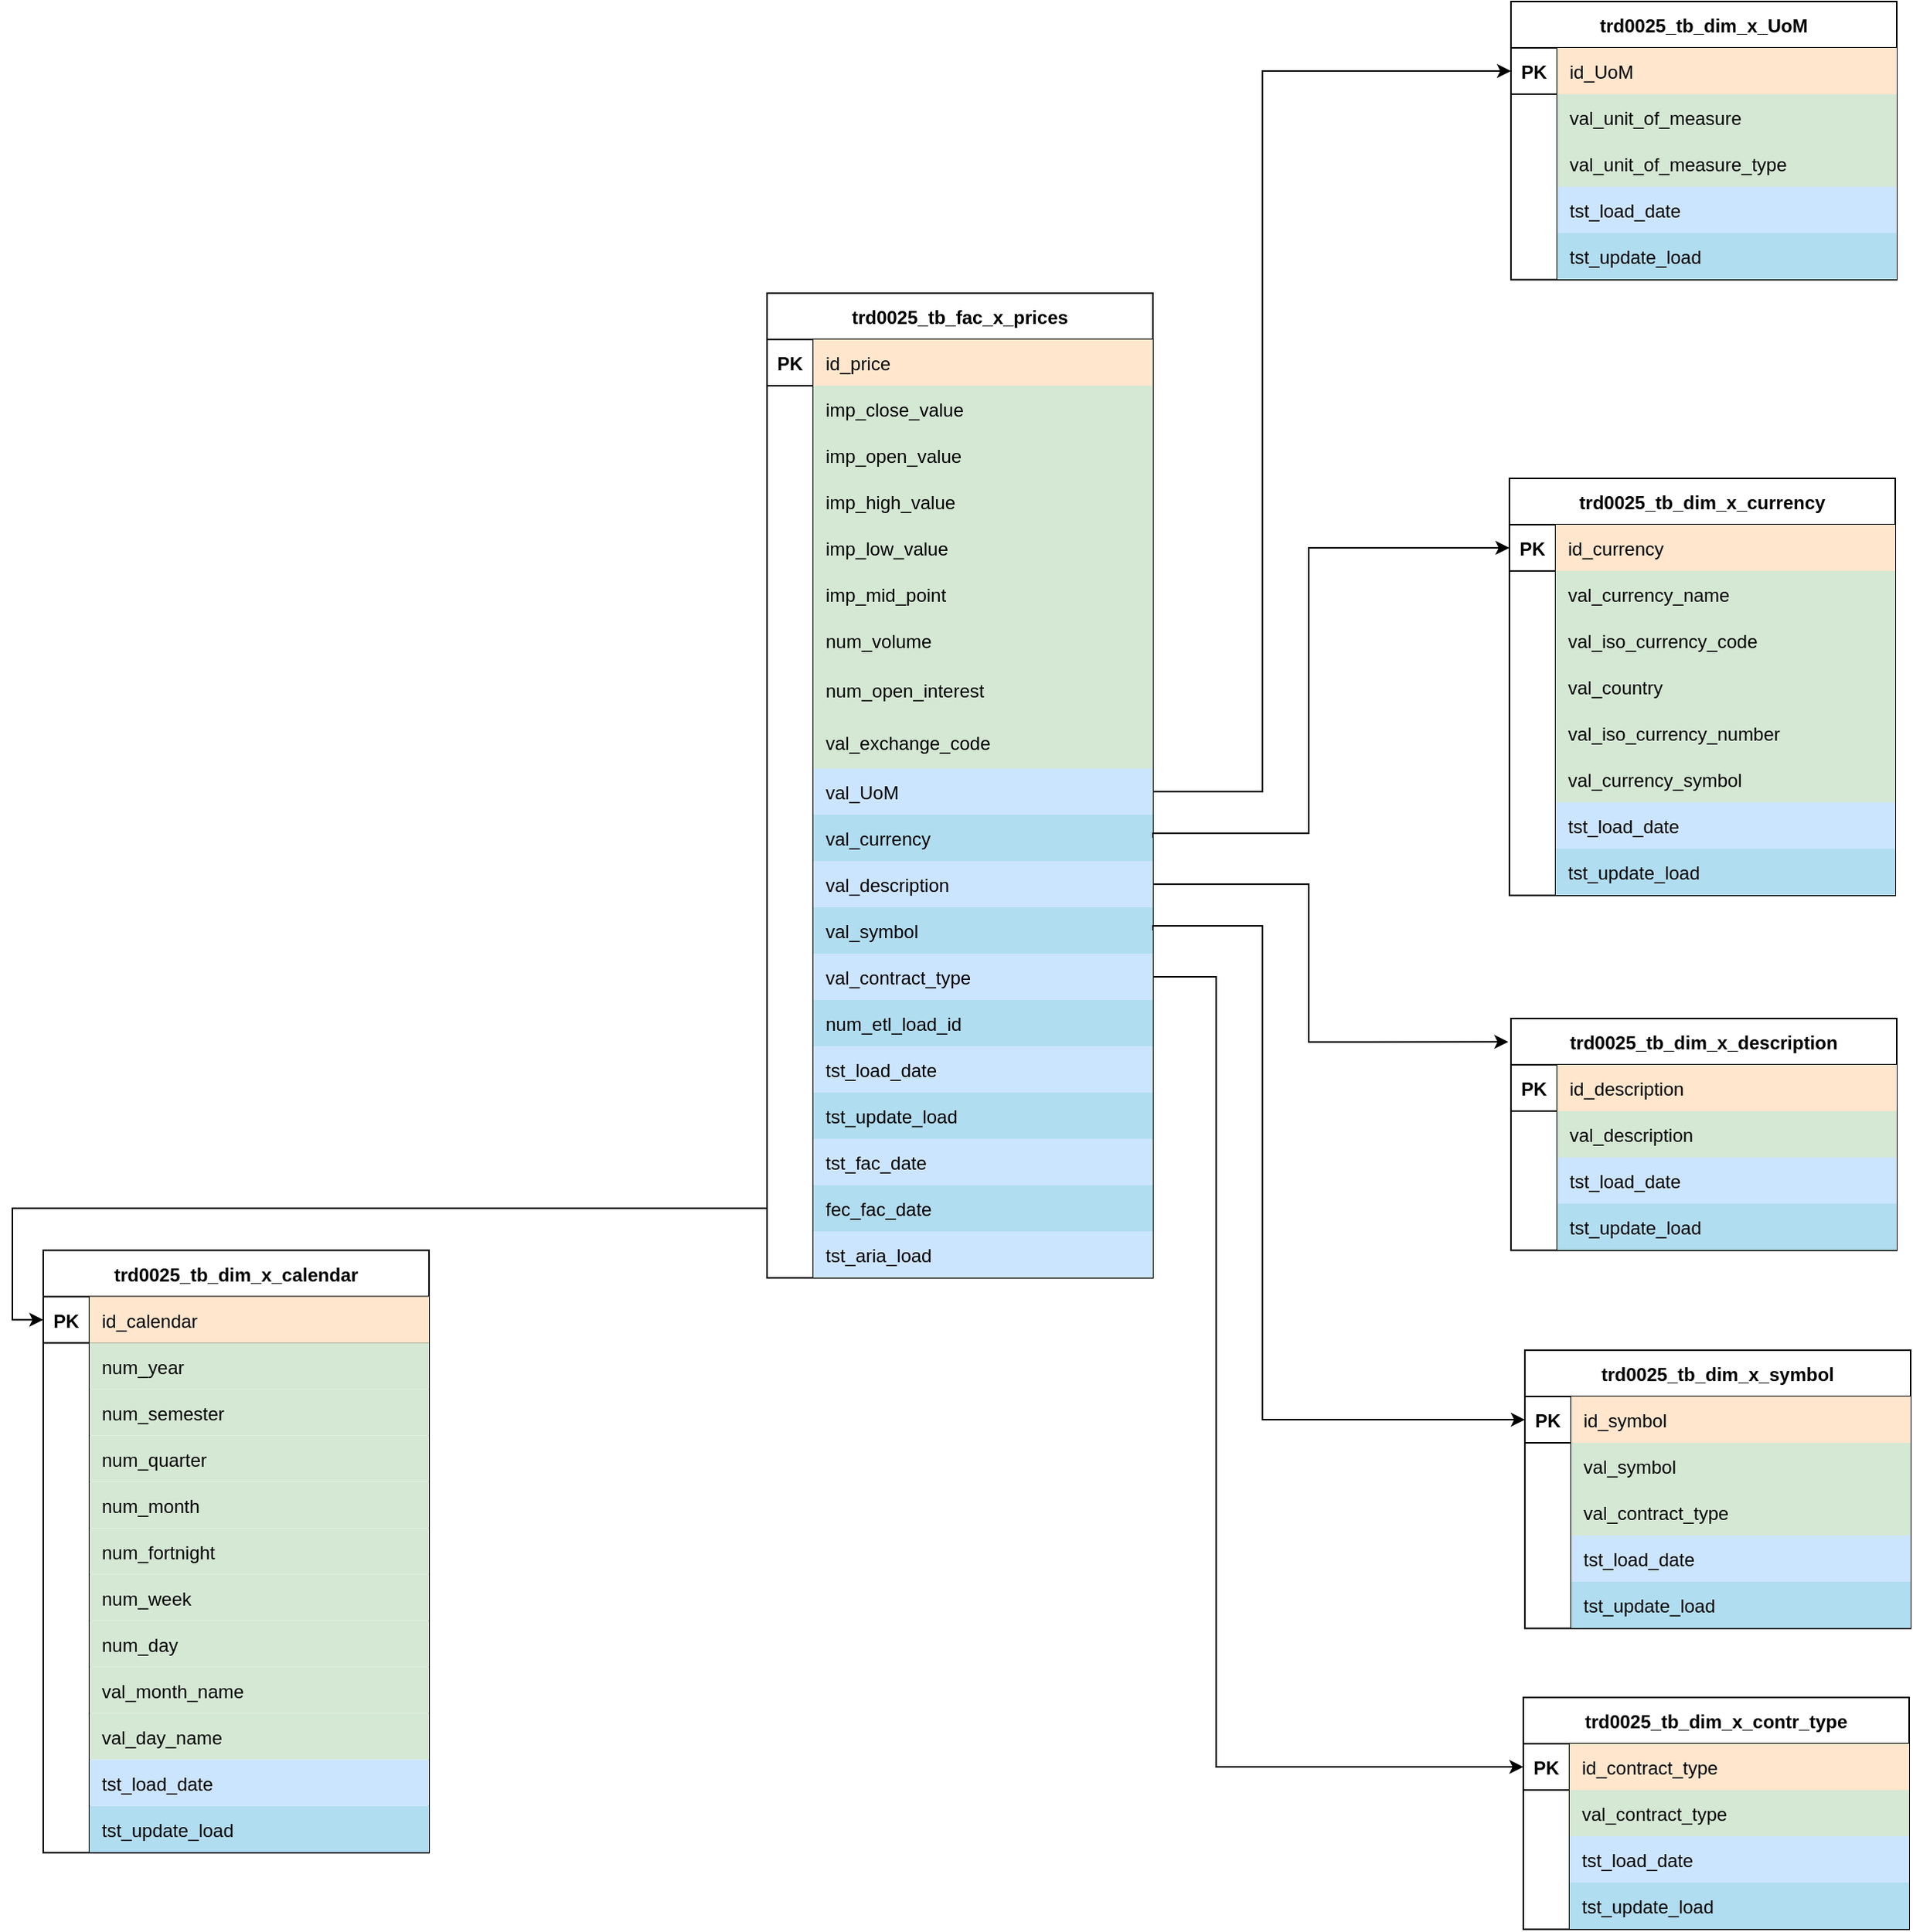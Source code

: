<mxfile version="20.8.22" type="github">
  <diagram name="Página-1" id="XdBwucB2OmCmYfWUsp4b">
    <mxGraphModel dx="2522" dy="2214" grid="1" gridSize="10" guides="1" tooltips="1" connect="1" arrows="1" fold="1" page="1" pageScale="1" pageWidth="827" pageHeight="1169" math="0" shadow="0">
      <root>
        <mxCell id="0" />
        <mxCell id="1" parent="0" />
        <mxCell id="pBVoq0yZQ3j6YAWSU2nO-1" value="trd0025_tb_fac_x_prices" style="shape=table;startSize=30;container=1;collapsible=1;childLayout=tableLayout;fixedRows=1;rowLines=0;fontStyle=1;align=center;resizeLast=1;strokeColor=#000000;rounded=0;" parent="1" vertex="1">
          <mxGeometry x="-201" y="-630" width="250" height="638.084" as="geometry">
            <mxRectangle x="360" width="100" height="30" as="alternateBounds" />
          </mxGeometry>
        </mxCell>
        <mxCell id="pBVoq0yZQ3j6YAWSU2nO-2" value="" style="shape=partialRectangle;collapsible=0;dropTarget=0;pointerEvents=0;fillColor=none;points=[[0,0.5],[1,0.5]];portConstraint=eastwest;top=0;left=0;right=0;bottom=1;rounded=0;" parent="pBVoq0yZQ3j6YAWSU2nO-1" vertex="1">
          <mxGeometry y="30" width="250" height="30" as="geometry" />
        </mxCell>
        <mxCell id="pBVoq0yZQ3j6YAWSU2nO-3" value="PK" style="shape=partialRectangle;overflow=hidden;connectable=0;fillColor=none;top=0;left=0;bottom=0;right=0;fontStyle=1;rounded=0;" parent="pBVoq0yZQ3j6YAWSU2nO-2" vertex="1">
          <mxGeometry width="30" height="30" as="geometry">
            <mxRectangle width="30" height="30" as="alternateBounds" />
          </mxGeometry>
        </mxCell>
        <mxCell id="pBVoq0yZQ3j6YAWSU2nO-4" value="id_price" style="shape=partialRectangle;overflow=hidden;connectable=0;fillColor=#ffe6cc;top=0;left=0;bottom=0;right=0;align=left;spacingLeft=6;fontStyle=0;strokeColor=#d79b00;rounded=0;" parent="pBVoq0yZQ3j6YAWSU2nO-2" vertex="1">
          <mxGeometry x="30" width="220" height="30" as="geometry">
            <mxRectangle width="220" height="30" as="alternateBounds" />
          </mxGeometry>
        </mxCell>
        <mxCell id="pBVoq0yZQ3j6YAWSU2nO-5" value="" style="shape=partialRectangle;collapsible=0;dropTarget=0;pointerEvents=0;fillColor=none;points=[[0,0.5],[1,0.5]];portConstraint=eastwest;top=0;left=0;right=0;bottom=0;rounded=0;" parent="pBVoq0yZQ3j6YAWSU2nO-1" vertex="1">
          <mxGeometry y="60" width="250" height="30" as="geometry" />
        </mxCell>
        <mxCell id="pBVoq0yZQ3j6YAWSU2nO-6" value="" style="shape=partialRectangle;overflow=hidden;connectable=0;fillColor=none;top=0;left=0;bottom=0;right=0;rounded=0;" parent="pBVoq0yZQ3j6YAWSU2nO-5" vertex="1">
          <mxGeometry width="30" height="30" as="geometry">
            <mxRectangle width="30" height="30" as="alternateBounds" />
          </mxGeometry>
        </mxCell>
        <mxCell id="pBVoq0yZQ3j6YAWSU2nO-7" value="imp_close_value" style="shape=partialRectangle;overflow=hidden;connectable=0;fillColor=#d5e8d4;top=0;left=0;bottom=0;right=0;align=left;spacingLeft=6;strokeColor=#82b366;perimeterSpacing=1;rounded=0;" parent="pBVoq0yZQ3j6YAWSU2nO-5" vertex="1">
          <mxGeometry x="30" width="220" height="30" as="geometry">
            <mxRectangle width="220" height="30" as="alternateBounds" />
          </mxGeometry>
        </mxCell>
        <mxCell id="pBVoq0yZQ3j6YAWSU2nO-8" value="" style="shape=partialRectangle;collapsible=0;dropTarget=0;pointerEvents=0;fillColor=none;points=[[0,0.5],[1,0.5]];portConstraint=eastwest;top=0;left=0;right=0;bottom=0;rounded=0;" parent="pBVoq0yZQ3j6YAWSU2nO-1" vertex="1">
          <mxGeometry y="90" width="250" height="30" as="geometry" />
        </mxCell>
        <mxCell id="pBVoq0yZQ3j6YAWSU2nO-9" value="" style="shape=partialRectangle;overflow=hidden;connectable=0;fillColor=none;top=0;left=0;bottom=0;right=0;rounded=0;" parent="pBVoq0yZQ3j6YAWSU2nO-8" vertex="1">
          <mxGeometry width="30" height="30" as="geometry">
            <mxRectangle width="30" height="30" as="alternateBounds" />
          </mxGeometry>
        </mxCell>
        <mxCell id="pBVoq0yZQ3j6YAWSU2nO-10" value="imp_open_value" style="shape=partialRectangle;overflow=hidden;connectable=0;fillColor=#d5e8d4;top=0;left=0;bottom=0;right=0;align=left;spacingLeft=6;strokeColor=#82b366;perimeterSpacing=1;rounded=0;" parent="pBVoq0yZQ3j6YAWSU2nO-8" vertex="1">
          <mxGeometry x="30" width="220" height="30" as="geometry">
            <mxRectangle width="220" height="30" as="alternateBounds" />
          </mxGeometry>
        </mxCell>
        <mxCell id="pBVoq0yZQ3j6YAWSU2nO-11" value="" style="shape=partialRectangle;collapsible=0;dropTarget=0;pointerEvents=0;fillColor=none;points=[[0,0.5],[1,0.5]];portConstraint=eastwest;top=0;left=0;right=0;bottom=0;rounded=0;" parent="pBVoq0yZQ3j6YAWSU2nO-1" vertex="1">
          <mxGeometry y="120" width="250" height="30" as="geometry" />
        </mxCell>
        <mxCell id="pBVoq0yZQ3j6YAWSU2nO-12" value="" style="shape=partialRectangle;overflow=hidden;connectable=0;fillColor=none;top=0;left=0;bottom=0;right=0;rounded=0;" parent="pBVoq0yZQ3j6YAWSU2nO-11" vertex="1">
          <mxGeometry width="30" height="30" as="geometry">
            <mxRectangle width="30" height="30" as="alternateBounds" />
          </mxGeometry>
        </mxCell>
        <mxCell id="pBVoq0yZQ3j6YAWSU2nO-13" value="imp_high_value" style="shape=partialRectangle;overflow=hidden;connectable=0;fillColor=#d5e8d4;top=0;left=0;bottom=0;right=0;align=left;spacingLeft=6;strokeColor=#82b366;perimeterSpacing=1;rounded=0;" parent="pBVoq0yZQ3j6YAWSU2nO-11" vertex="1">
          <mxGeometry x="30" width="220" height="30" as="geometry">
            <mxRectangle width="220" height="30" as="alternateBounds" />
          </mxGeometry>
        </mxCell>
        <mxCell id="pBVoq0yZQ3j6YAWSU2nO-14" value="" style="shape=partialRectangle;collapsible=0;dropTarget=0;pointerEvents=0;fillColor=none;points=[[0,0.5],[1,0.5]];portConstraint=eastwest;top=0;left=0;right=0;bottom=0;rounded=0;" parent="pBVoq0yZQ3j6YAWSU2nO-1" vertex="1">
          <mxGeometry y="150" width="250" height="30" as="geometry" />
        </mxCell>
        <mxCell id="pBVoq0yZQ3j6YAWSU2nO-15" value="" style="shape=partialRectangle;overflow=hidden;connectable=0;fillColor=none;top=0;left=0;bottom=0;right=0;rounded=0;" parent="pBVoq0yZQ3j6YAWSU2nO-14" vertex="1">
          <mxGeometry width="30" height="30" as="geometry">
            <mxRectangle width="30" height="30" as="alternateBounds" />
          </mxGeometry>
        </mxCell>
        <mxCell id="pBVoq0yZQ3j6YAWSU2nO-16" value="imp_low_value" style="shape=partialRectangle;overflow=hidden;connectable=0;fillColor=#d5e8d4;top=0;left=0;bottom=0;right=0;align=left;spacingLeft=6;strokeColor=#82b366;perimeterSpacing=1;rounded=0;" parent="pBVoq0yZQ3j6YAWSU2nO-14" vertex="1">
          <mxGeometry x="30" width="220" height="30" as="geometry">
            <mxRectangle width="220" height="30" as="alternateBounds" />
          </mxGeometry>
        </mxCell>
        <mxCell id="pBVoq0yZQ3j6YAWSU2nO-17" value="" style="shape=partialRectangle;collapsible=0;dropTarget=0;pointerEvents=0;fillColor=none;points=[[0,0.5],[1,0.5]];portConstraint=eastwest;top=0;left=0;right=0;bottom=0;rounded=0;" parent="pBVoq0yZQ3j6YAWSU2nO-1" vertex="1">
          <mxGeometry y="180" width="250" height="30" as="geometry" />
        </mxCell>
        <mxCell id="pBVoq0yZQ3j6YAWSU2nO-18" value="" style="shape=partialRectangle;overflow=hidden;connectable=0;fillColor=none;top=0;left=0;bottom=0;right=0;rounded=0;" parent="pBVoq0yZQ3j6YAWSU2nO-17" vertex="1">
          <mxGeometry width="30" height="30" as="geometry">
            <mxRectangle width="30" height="30" as="alternateBounds" />
          </mxGeometry>
        </mxCell>
        <mxCell id="pBVoq0yZQ3j6YAWSU2nO-19" value="imp_mid_point" style="shape=partialRectangle;overflow=hidden;connectable=0;fillColor=#D5E8D4;top=0;left=0;bottom=0;right=0;align=left;spacingLeft=6;strokeColor=#10739e;perimeterSpacing=1;rounded=0;" parent="pBVoq0yZQ3j6YAWSU2nO-17" vertex="1">
          <mxGeometry x="30" width="220" height="30" as="geometry">
            <mxRectangle width="220" height="30" as="alternateBounds" />
          </mxGeometry>
        </mxCell>
        <mxCell id="pBVoq0yZQ3j6YAWSU2nO-20" value="" style="shape=partialRectangle;collapsible=0;dropTarget=0;pointerEvents=0;fillColor=none;points=[[0,0.5],[1,0.5]];portConstraint=eastwest;top=0;left=0;right=0;bottom=0;rounded=0;" parent="pBVoq0yZQ3j6YAWSU2nO-1" vertex="1">
          <mxGeometry y="210" width="250" height="30" as="geometry" />
        </mxCell>
        <mxCell id="pBVoq0yZQ3j6YAWSU2nO-21" value="" style="shape=partialRectangle;overflow=hidden;connectable=0;fillColor=none;top=0;left=0;bottom=0;right=0;rounded=0;" parent="pBVoq0yZQ3j6YAWSU2nO-20" vertex="1">
          <mxGeometry width="30" height="30" as="geometry">
            <mxRectangle width="30" height="30" as="alternateBounds" />
          </mxGeometry>
        </mxCell>
        <mxCell id="pBVoq0yZQ3j6YAWSU2nO-22" value="num_volume" style="shape=partialRectangle;overflow=hidden;connectable=0;fillColor=#D5E8D4;top=0;left=0;bottom=0;right=0;align=left;spacingLeft=6;strokeColor=#10739e;perimeterSpacing=1;rounded=0;" parent="pBVoq0yZQ3j6YAWSU2nO-20" vertex="1">
          <mxGeometry x="30" width="220" height="30" as="geometry">
            <mxRectangle width="220" height="30" as="alternateBounds" />
          </mxGeometry>
        </mxCell>
        <mxCell id="pBVoq0yZQ3j6YAWSU2nO-23" value="" style="shape=partialRectangle;collapsible=0;dropTarget=0;pointerEvents=0;fillColor=none;points=[[0,0.5],[1,0.5]];portConstraint=eastwest;top=0;left=0;right=0;bottom=0;rounded=0;" parent="pBVoq0yZQ3j6YAWSU2nO-1" vertex="1">
          <mxGeometry y="240" width="250" height="34" as="geometry" />
        </mxCell>
        <mxCell id="pBVoq0yZQ3j6YAWSU2nO-24" value="" style="shape=partialRectangle;overflow=hidden;connectable=0;fillColor=none;top=0;left=0;bottom=0;right=0;rounded=0;" parent="pBVoq0yZQ3j6YAWSU2nO-23" vertex="1">
          <mxGeometry width="30" height="34" as="geometry">
            <mxRectangle width="30" height="34" as="alternateBounds" />
          </mxGeometry>
        </mxCell>
        <mxCell id="pBVoq0yZQ3j6YAWSU2nO-25" value="num_open_interest" style="shape=partialRectangle;overflow=hidden;connectable=0;fillColor=#D5E8D4;top=0;left=0;bottom=0;right=0;align=left;spacingLeft=6;strokeColor=#10739e;perimeterSpacing=1;rounded=0;" parent="pBVoq0yZQ3j6YAWSU2nO-23" vertex="1">
          <mxGeometry x="30" width="220" height="34" as="geometry">
            <mxRectangle width="220" height="34" as="alternateBounds" />
          </mxGeometry>
        </mxCell>
        <mxCell id="io9W9nESMk3oc6VNc0aU-1" value="" style="shape=partialRectangle;collapsible=0;dropTarget=0;pointerEvents=0;fillColor=none;points=[[0,0.5],[1,0.5]];portConstraint=eastwest;top=0;left=0;right=0;bottom=0;rounded=0;" vertex="1" parent="pBVoq0yZQ3j6YAWSU2nO-1">
          <mxGeometry y="274" width="250" height="34" as="geometry" />
        </mxCell>
        <mxCell id="io9W9nESMk3oc6VNc0aU-2" value="" style="shape=partialRectangle;overflow=hidden;connectable=0;fillColor=none;top=0;left=0;bottom=0;right=0;rounded=0;" vertex="1" parent="io9W9nESMk3oc6VNc0aU-1">
          <mxGeometry width="30" height="34" as="geometry">
            <mxRectangle width="30" height="34" as="alternateBounds" />
          </mxGeometry>
        </mxCell>
        <mxCell id="io9W9nESMk3oc6VNc0aU-3" value="val_exchange_code" style="shape=partialRectangle;overflow=hidden;connectable=0;fillColor=#D5E8D4;top=0;left=0;bottom=0;right=0;align=left;spacingLeft=6;strokeColor=#10739e;perimeterSpacing=1;rounded=0;" vertex="1" parent="io9W9nESMk3oc6VNc0aU-1">
          <mxGeometry x="30" width="220" height="34" as="geometry">
            <mxRectangle width="220" height="34" as="alternateBounds" />
          </mxGeometry>
        </mxCell>
        <mxCell id="pBVoq0yZQ3j6YAWSU2nO-26" value="" style="shape=partialRectangle;collapsible=0;dropTarget=0;pointerEvents=0;fillColor=none;points=[[0,0.5],[1,0.5]];portConstraint=eastwest;top=0;left=0;right=0;bottom=0;rounded=0;" parent="pBVoq0yZQ3j6YAWSU2nO-1" vertex="1">
          <mxGeometry y="308" width="250" height="30" as="geometry" />
        </mxCell>
        <mxCell id="pBVoq0yZQ3j6YAWSU2nO-27" value="" style="shape=partialRectangle;overflow=hidden;connectable=0;fillColor=none;top=0;left=0;bottom=0;right=0;rounded=0;" parent="pBVoq0yZQ3j6YAWSU2nO-26" vertex="1">
          <mxGeometry width="30" height="30" as="geometry">
            <mxRectangle width="30" height="30" as="alternateBounds" />
          </mxGeometry>
        </mxCell>
        <UserObject label="val_UoM" id="pBVoq0yZQ3j6YAWSU2nO-28">
          <mxCell style="shape=partialRectangle;overflow=hidden;connectable=0;fillColor=#cce5ff;top=0;left=0;bottom=0;right=0;align=left;spacingLeft=6;strokeColor=#36393d;perimeterSpacing=8;strokeWidth=10;rounded=0;" parent="pBVoq0yZQ3j6YAWSU2nO-26" vertex="1">
            <mxGeometry x="30" width="220" height="30" as="geometry">
              <mxRectangle width="220" height="30" as="alternateBounds" />
            </mxGeometry>
          </mxCell>
        </UserObject>
        <mxCell id="pBVoq0yZQ3j6YAWSU2nO-29" value="" style="shape=partialRectangle;collapsible=0;dropTarget=0;pointerEvents=0;fillColor=none;points=[[0,0.5],[1,0.5]];portConstraint=eastwest;top=0;left=0;right=0;bottom=0;rounded=0;" parent="pBVoq0yZQ3j6YAWSU2nO-1" vertex="1">
          <mxGeometry y="338" width="250" height="30" as="geometry" />
        </mxCell>
        <mxCell id="pBVoq0yZQ3j6YAWSU2nO-30" value="" style="shape=partialRectangle;overflow=hidden;connectable=0;fillColor=none;top=0;left=0;bottom=0;right=0;rounded=0;" parent="pBVoq0yZQ3j6YAWSU2nO-29" vertex="1">
          <mxGeometry width="30" height="30" as="geometry">
            <mxRectangle width="30" height="30" as="alternateBounds" />
          </mxGeometry>
        </mxCell>
        <mxCell id="pBVoq0yZQ3j6YAWSU2nO-31" value="val_currency" style="shape=partialRectangle;overflow=hidden;connectable=0;fillColor=#b1ddf0;top=0;left=0;bottom=0;right=0;align=left;spacingLeft=6;strokeColor=#10739e;perimeterSpacing=1;rounded=0;" parent="pBVoq0yZQ3j6YAWSU2nO-29" vertex="1">
          <mxGeometry x="30" width="220" height="30" as="geometry">
            <mxRectangle width="220" height="30" as="alternateBounds" />
          </mxGeometry>
        </mxCell>
        <mxCell id="pBVoq0yZQ3j6YAWSU2nO-32" value="" style="shape=partialRectangle;collapsible=0;dropTarget=0;pointerEvents=0;fillColor=none;points=[[0,0.5],[1,0.5]];portConstraint=eastwest;top=0;left=0;right=0;bottom=0;rounded=0;" parent="pBVoq0yZQ3j6YAWSU2nO-1" vertex="1">
          <mxGeometry y="368" width="250" height="30" as="geometry" />
        </mxCell>
        <mxCell id="pBVoq0yZQ3j6YAWSU2nO-33" value="" style="shape=partialRectangle;overflow=hidden;connectable=0;fillColor=none;top=0;left=0;bottom=0;right=0;rounded=0;" parent="pBVoq0yZQ3j6YAWSU2nO-32" vertex="1">
          <mxGeometry width="30" height="30" as="geometry">
            <mxRectangle width="30" height="30" as="alternateBounds" />
          </mxGeometry>
        </mxCell>
        <mxCell id="pBVoq0yZQ3j6YAWSU2nO-34" value="val_description" style="shape=partialRectangle;overflow=hidden;connectable=0;fillColor=#CCE5FF;top=0;left=0;bottom=0;right=0;align=left;spacingLeft=6;strokeColor=#36393d;perimeterSpacing=1;rounded=0;" parent="pBVoq0yZQ3j6YAWSU2nO-32" vertex="1">
          <mxGeometry x="30" width="220" height="30" as="geometry">
            <mxRectangle width="220" height="30" as="alternateBounds" />
          </mxGeometry>
        </mxCell>
        <mxCell id="pBVoq0yZQ3j6YAWSU2nO-35" value="" style="shape=partialRectangle;collapsible=0;dropTarget=0;pointerEvents=0;fillColor=none;points=[[0,0.5],[1,0.5]];portConstraint=eastwest;top=0;left=0;right=0;bottom=0;rounded=0;" parent="pBVoq0yZQ3j6YAWSU2nO-1" vertex="1">
          <mxGeometry y="398" width="250" height="30" as="geometry" />
        </mxCell>
        <mxCell id="pBVoq0yZQ3j6YAWSU2nO-36" value="" style="shape=partialRectangle;overflow=hidden;connectable=0;fillColor=none;top=0;left=0;bottom=0;right=0;rounded=0;" parent="pBVoq0yZQ3j6YAWSU2nO-35" vertex="1">
          <mxGeometry width="30" height="30" as="geometry">
            <mxRectangle width="30" height="30" as="alternateBounds" />
          </mxGeometry>
        </mxCell>
        <mxCell id="pBVoq0yZQ3j6YAWSU2nO-37" value="val_symbol" style="shape=partialRectangle;overflow=hidden;connectable=0;fillColor=#b1ddf0;top=0;left=0;bottom=0;right=0;align=left;spacingLeft=6;strokeColor=#10739e;perimeterSpacing=1;rounded=0;" parent="pBVoq0yZQ3j6YAWSU2nO-35" vertex="1">
          <mxGeometry x="30" width="220" height="30" as="geometry">
            <mxRectangle width="220" height="30" as="alternateBounds" />
          </mxGeometry>
        </mxCell>
        <mxCell id="eUXpXqpGrS1Ki1ExuDuf-1" value="" style="shape=partialRectangle;collapsible=0;dropTarget=0;pointerEvents=0;fillColor=none;points=[[0,0.5],[1,0.5]];portConstraint=eastwest;top=0;left=0;right=0;bottom=0;rounded=0;" parent="pBVoq0yZQ3j6YAWSU2nO-1" vertex="1">
          <mxGeometry y="428" width="250" height="30" as="geometry" />
        </mxCell>
        <mxCell id="eUXpXqpGrS1Ki1ExuDuf-2" value="" style="shape=partialRectangle;overflow=hidden;connectable=0;fillColor=none;top=0;left=0;bottom=0;right=0;rounded=0;" parent="eUXpXqpGrS1Ki1ExuDuf-1" vertex="1">
          <mxGeometry width="30" height="30" as="geometry">
            <mxRectangle width="30" height="30" as="alternateBounds" />
          </mxGeometry>
        </mxCell>
        <mxCell id="eUXpXqpGrS1Ki1ExuDuf-3" value="val_contract_type" style="shape=partialRectangle;overflow=hidden;connectable=0;fillColor=#CCE5FF;top=0;left=0;bottom=0;right=0;align=left;spacingLeft=6;strokeColor=#000000;perimeterSpacing=1;rounded=0;strokeWidth=1;gradientColor=none;" parent="eUXpXqpGrS1Ki1ExuDuf-1" vertex="1">
          <mxGeometry x="30" width="220" height="30" as="geometry">
            <mxRectangle width="220" height="30" as="alternateBounds" />
          </mxGeometry>
        </mxCell>
        <mxCell id="pBVoq0yZQ3j6YAWSU2nO-41" value="" style="shape=partialRectangle;collapsible=0;dropTarget=0;pointerEvents=0;fillColor=none;points=[[0,0.5],[1,0.5]];portConstraint=eastwest;top=0;left=0;right=0;bottom=0;rounded=0;" parent="pBVoq0yZQ3j6YAWSU2nO-1" vertex="1">
          <mxGeometry y="458" width="250" height="30" as="geometry" />
        </mxCell>
        <mxCell id="pBVoq0yZQ3j6YAWSU2nO-42" value="" style="shape=partialRectangle;overflow=hidden;connectable=0;fillColor=none;top=0;left=0;bottom=0;right=0;rounded=0;" parent="pBVoq0yZQ3j6YAWSU2nO-41" vertex="1">
          <mxGeometry width="30" height="30" as="geometry">
            <mxRectangle width="30" height="30" as="alternateBounds" />
          </mxGeometry>
        </mxCell>
        <mxCell id="pBVoq0yZQ3j6YAWSU2nO-43" value="num_etl_load_id" style="shape=partialRectangle;overflow=hidden;connectable=0;fillColor=#B1DDF0;top=0;left=0;bottom=0;right=0;align=left;spacingLeft=6;strokeColor=#36393d;perimeterSpacing=1;rounded=0;" parent="pBVoq0yZQ3j6YAWSU2nO-41" vertex="1">
          <mxGeometry x="30" width="220" height="30" as="geometry">
            <mxRectangle width="220" height="30" as="alternateBounds" />
          </mxGeometry>
        </mxCell>
        <mxCell id="pBVoq0yZQ3j6YAWSU2nO-44" value="" style="shape=partialRectangle;collapsible=0;dropTarget=0;pointerEvents=0;fillColor=none;points=[[0,0.5],[1,0.5]];portConstraint=eastwest;top=0;left=0;right=0;bottom=0;rounded=0;" parent="pBVoq0yZQ3j6YAWSU2nO-1" vertex="1">
          <mxGeometry y="488" width="250" height="30" as="geometry" />
        </mxCell>
        <mxCell id="pBVoq0yZQ3j6YAWSU2nO-45" value="" style="shape=partialRectangle;overflow=hidden;connectable=0;fillColor=none;top=0;left=0;bottom=0;right=0;rounded=0;" parent="pBVoq0yZQ3j6YAWSU2nO-44" vertex="1">
          <mxGeometry width="30" height="30" as="geometry">
            <mxRectangle width="30" height="30" as="alternateBounds" />
          </mxGeometry>
        </mxCell>
        <mxCell id="pBVoq0yZQ3j6YAWSU2nO-46" value="tst_load_date" style="shape=partialRectangle;overflow=hidden;connectable=0;fillColor=#CCE5FF;top=0;left=0;bottom=0;right=0;align=left;spacingLeft=6;strokeColor=#10739e;perimeterSpacing=1;rounded=0;" parent="pBVoq0yZQ3j6YAWSU2nO-44" vertex="1">
          <mxGeometry x="30" width="220" height="30" as="geometry">
            <mxRectangle width="220" height="30" as="alternateBounds" />
          </mxGeometry>
        </mxCell>
        <mxCell id="pBVoq0yZQ3j6YAWSU2nO-47" value="" style="shape=partialRectangle;collapsible=0;dropTarget=0;pointerEvents=0;fillColor=none;points=[[0,0.5],[1,0.5]];portConstraint=eastwest;top=0;left=0;right=0;bottom=0;rounded=0;" parent="pBVoq0yZQ3j6YAWSU2nO-1" vertex="1">
          <mxGeometry y="518" width="250" height="30" as="geometry" />
        </mxCell>
        <mxCell id="pBVoq0yZQ3j6YAWSU2nO-48" value="" style="shape=partialRectangle;overflow=hidden;connectable=0;fillColor=none;top=0;left=0;bottom=0;right=0;rounded=0;" parent="pBVoq0yZQ3j6YAWSU2nO-47" vertex="1">
          <mxGeometry width="30" height="30" as="geometry">
            <mxRectangle width="30" height="30" as="alternateBounds" />
          </mxGeometry>
        </mxCell>
        <mxCell id="pBVoq0yZQ3j6YAWSU2nO-49" value="tst_update_load" style="shape=partialRectangle;overflow=hidden;connectable=0;fillColor=#B1DDF0;top=0;left=0;bottom=0;right=0;align=left;spacingLeft=6;strokeColor=#36393d;perimeterSpacing=1;rounded=0;" parent="pBVoq0yZQ3j6YAWSU2nO-47" vertex="1">
          <mxGeometry x="30" width="220" height="30" as="geometry">
            <mxRectangle width="220" height="30" as="alternateBounds" />
          </mxGeometry>
        </mxCell>
        <mxCell id="pBVoq0yZQ3j6YAWSU2nO-50" value="" style="shape=partialRectangle;collapsible=0;dropTarget=0;pointerEvents=0;fillColor=none;points=[[0,0.5],[1,0.5]];portConstraint=eastwest;top=0;left=0;right=0;bottom=0;rounded=0;" parent="pBVoq0yZQ3j6YAWSU2nO-1" vertex="1">
          <mxGeometry y="548" width="250" height="30" as="geometry" />
        </mxCell>
        <mxCell id="pBVoq0yZQ3j6YAWSU2nO-51" value="" style="shape=partialRectangle;overflow=hidden;connectable=0;fillColor=none;top=0;left=0;bottom=0;right=0;rounded=0;" parent="pBVoq0yZQ3j6YAWSU2nO-50" vertex="1">
          <mxGeometry width="30" height="30" as="geometry">
            <mxRectangle width="30" height="30" as="alternateBounds" />
          </mxGeometry>
        </mxCell>
        <mxCell id="pBVoq0yZQ3j6YAWSU2nO-52" value="tst_fac_date" style="shape=partialRectangle;overflow=hidden;connectable=0;fillColor=#CCE5FF;top=0;left=0;bottom=0;right=0;align=left;spacingLeft=6;strokeColor=#10739e;perimeterSpacing=1;rounded=0;" parent="pBVoq0yZQ3j6YAWSU2nO-50" vertex="1">
          <mxGeometry x="30" width="220" height="30" as="geometry">
            <mxRectangle width="220" height="30" as="alternateBounds" />
          </mxGeometry>
        </mxCell>
        <mxCell id="pBVoq0yZQ3j6YAWSU2nO-53" value="" style="shape=partialRectangle;collapsible=0;dropTarget=0;pointerEvents=0;fillColor=none;points=[[0,0.5],[1,0.5]];portConstraint=eastwest;top=0;left=0;right=0;bottom=0;rounded=0;" parent="pBVoq0yZQ3j6YAWSU2nO-1" vertex="1">
          <mxGeometry y="578" width="250" height="30" as="geometry" />
        </mxCell>
        <mxCell id="pBVoq0yZQ3j6YAWSU2nO-54" value="" style="shape=partialRectangle;overflow=hidden;connectable=0;fillColor=none;top=0;left=0;bottom=0;right=0;rounded=0;" parent="pBVoq0yZQ3j6YAWSU2nO-53" vertex="1">
          <mxGeometry width="30" height="30" as="geometry">
            <mxRectangle width="30" height="30" as="alternateBounds" />
          </mxGeometry>
        </mxCell>
        <mxCell id="pBVoq0yZQ3j6YAWSU2nO-55" value="fec_fac_date" style="shape=partialRectangle;overflow=hidden;connectable=0;fillColor=#B1DDF0;top=0;left=0;bottom=0;right=0;align=left;spacingLeft=6;strokeColor=#36393d;perimeterSpacing=1;rounded=0;" parent="pBVoq0yZQ3j6YAWSU2nO-53" vertex="1">
          <mxGeometry x="30" width="220" height="30" as="geometry">
            <mxRectangle width="220" height="30" as="alternateBounds" />
          </mxGeometry>
        </mxCell>
        <mxCell id="pBVoq0yZQ3j6YAWSU2nO-56" value="" style="shape=partialRectangle;collapsible=0;dropTarget=0;pointerEvents=0;fillColor=none;points=[[0,0.5],[1,0.5]];portConstraint=eastwest;top=0;left=0;right=0;bottom=0;rounded=0;" parent="pBVoq0yZQ3j6YAWSU2nO-1" vertex="1">
          <mxGeometry y="608" width="250" height="30" as="geometry" />
        </mxCell>
        <mxCell id="pBVoq0yZQ3j6YAWSU2nO-57" value="" style="shape=partialRectangle;overflow=hidden;connectable=0;fillColor=none;top=0;left=0;bottom=0;right=0;rounded=0;" parent="pBVoq0yZQ3j6YAWSU2nO-56" vertex="1">
          <mxGeometry width="30" height="30" as="geometry">
            <mxRectangle width="30" height="30" as="alternateBounds" />
          </mxGeometry>
        </mxCell>
        <mxCell id="pBVoq0yZQ3j6YAWSU2nO-58" value="tst_aria_load" style="shape=partialRectangle;overflow=hidden;connectable=0;fillColor=#CCE5FF;top=0;left=0;bottom=0;right=0;align=left;spacingLeft=6;strokeColor=#000000;perimeterSpacing=1;rounded=0;strokeWidth=1;gradientColor=none;" parent="pBVoq0yZQ3j6YAWSU2nO-56" vertex="1">
          <mxGeometry x="30" width="220" height="30" as="geometry">
            <mxRectangle width="220" height="30" as="alternateBounds" />
          </mxGeometry>
        </mxCell>
        <mxCell id="pBVoq0yZQ3j6YAWSU2nO-59" value="trd0025_tb_dim_x_currency" style="shape=table;startSize=30;container=1;collapsible=1;childLayout=tableLayout;fixedRows=1;rowLines=0;fontStyle=1;align=center;resizeLast=1;strokeColor=#000000;rounded=0;" parent="1" vertex="1">
          <mxGeometry x="280" y="-510" width="250" height="270.294" as="geometry">
            <mxRectangle x="360" width="100" height="30" as="alternateBounds" />
          </mxGeometry>
        </mxCell>
        <mxCell id="pBVoq0yZQ3j6YAWSU2nO-60" value="" style="shape=partialRectangle;collapsible=0;dropTarget=0;pointerEvents=0;fillColor=none;points=[[0,0.5],[1,0.5]];portConstraint=eastwest;top=0;left=0;right=0;bottom=1;rounded=0;" parent="pBVoq0yZQ3j6YAWSU2nO-59" vertex="1">
          <mxGeometry y="30" width="250" height="30" as="geometry" />
        </mxCell>
        <mxCell id="pBVoq0yZQ3j6YAWSU2nO-61" value="PK" style="shape=partialRectangle;overflow=hidden;connectable=0;fillColor=none;top=0;left=0;bottom=0;right=0;fontStyle=1;rounded=0;" parent="pBVoq0yZQ3j6YAWSU2nO-60" vertex="1">
          <mxGeometry width="30" height="30" as="geometry">
            <mxRectangle width="30" height="30" as="alternateBounds" />
          </mxGeometry>
        </mxCell>
        <mxCell id="pBVoq0yZQ3j6YAWSU2nO-62" value="id_currency" style="shape=partialRectangle;overflow=hidden;connectable=0;fillColor=#ffe6cc;top=0;left=0;bottom=0;right=0;align=left;spacingLeft=6;fontStyle=0;strokeColor=#d79b00;rounded=0;" parent="pBVoq0yZQ3j6YAWSU2nO-60" vertex="1">
          <mxGeometry x="30" width="220" height="30" as="geometry">
            <mxRectangle width="220" height="30" as="alternateBounds" />
          </mxGeometry>
        </mxCell>
        <mxCell id="pBVoq0yZQ3j6YAWSU2nO-63" value="" style="shape=partialRectangle;collapsible=0;dropTarget=0;pointerEvents=0;fillColor=none;points=[[0,0.5],[1,0.5]];portConstraint=eastwest;top=0;left=0;right=0;bottom=0;rounded=0;" parent="pBVoq0yZQ3j6YAWSU2nO-59" vertex="1">
          <mxGeometry y="60" width="250" height="30" as="geometry" />
        </mxCell>
        <mxCell id="pBVoq0yZQ3j6YAWSU2nO-64" value="" style="shape=partialRectangle;overflow=hidden;connectable=0;fillColor=none;top=0;left=0;bottom=0;right=0;rounded=0;" parent="pBVoq0yZQ3j6YAWSU2nO-63" vertex="1">
          <mxGeometry width="30" height="30" as="geometry">
            <mxRectangle width="30" height="30" as="alternateBounds" />
          </mxGeometry>
        </mxCell>
        <mxCell id="pBVoq0yZQ3j6YAWSU2nO-65" value="val_currency_name" style="shape=partialRectangle;overflow=hidden;connectable=0;fillColor=#d5e8d4;top=0;left=0;bottom=0;right=0;align=left;spacingLeft=6;strokeColor=#82b366;perimeterSpacing=1;rounded=0;" parent="pBVoq0yZQ3j6YAWSU2nO-63" vertex="1">
          <mxGeometry x="30" width="220" height="30" as="geometry">
            <mxRectangle width="220" height="30" as="alternateBounds" />
          </mxGeometry>
        </mxCell>
        <mxCell id="pBVoq0yZQ3j6YAWSU2nO-66" value="" style="shape=partialRectangle;collapsible=0;dropTarget=0;pointerEvents=0;fillColor=none;points=[[0,0.5],[1,0.5]];portConstraint=eastwest;top=0;left=0;right=0;bottom=0;rounded=0;" parent="pBVoq0yZQ3j6YAWSU2nO-59" vertex="1">
          <mxGeometry y="90" width="250" height="30" as="geometry" />
        </mxCell>
        <mxCell id="pBVoq0yZQ3j6YAWSU2nO-67" value="" style="shape=partialRectangle;overflow=hidden;connectable=0;fillColor=none;top=0;left=0;bottom=0;right=0;rounded=0;" parent="pBVoq0yZQ3j6YAWSU2nO-66" vertex="1">
          <mxGeometry width="30" height="30" as="geometry">
            <mxRectangle width="30" height="30" as="alternateBounds" />
          </mxGeometry>
        </mxCell>
        <mxCell id="pBVoq0yZQ3j6YAWSU2nO-68" value="val_iso_currency_code" style="shape=partialRectangle;overflow=hidden;connectable=0;fillColor=#d5e8d4;top=0;left=0;bottom=0;right=0;align=left;spacingLeft=6;strokeColor=#82b366;perimeterSpacing=1;rounded=0;" parent="pBVoq0yZQ3j6YAWSU2nO-66" vertex="1">
          <mxGeometry x="30" width="220" height="30" as="geometry">
            <mxRectangle width="220" height="30" as="alternateBounds" />
          </mxGeometry>
        </mxCell>
        <mxCell id="pBVoq0yZQ3j6YAWSU2nO-69" value="" style="shape=partialRectangle;collapsible=0;dropTarget=0;pointerEvents=0;fillColor=none;points=[[0,0.5],[1,0.5]];portConstraint=eastwest;top=0;left=0;right=0;bottom=0;rounded=0;" parent="pBVoq0yZQ3j6YAWSU2nO-59" vertex="1">
          <mxGeometry y="120" width="250" height="30" as="geometry" />
        </mxCell>
        <mxCell id="pBVoq0yZQ3j6YAWSU2nO-70" value="" style="shape=partialRectangle;overflow=hidden;connectable=0;fillColor=none;top=0;left=0;bottom=0;right=0;rounded=0;" parent="pBVoq0yZQ3j6YAWSU2nO-69" vertex="1">
          <mxGeometry width="30" height="30" as="geometry">
            <mxRectangle width="30" height="30" as="alternateBounds" />
          </mxGeometry>
        </mxCell>
        <mxCell id="pBVoq0yZQ3j6YAWSU2nO-71" value="val_country" style="shape=partialRectangle;overflow=hidden;connectable=0;fillColor=#d5e8d4;top=0;left=0;bottom=0;right=0;align=left;spacingLeft=6;strokeColor=#82b366;perimeterSpacing=1;rounded=0;" parent="pBVoq0yZQ3j6YAWSU2nO-69" vertex="1">
          <mxGeometry x="30" width="220" height="30" as="geometry">
            <mxRectangle width="220" height="30" as="alternateBounds" />
          </mxGeometry>
        </mxCell>
        <mxCell id="pBVoq0yZQ3j6YAWSU2nO-72" value="" style="shape=partialRectangle;collapsible=0;dropTarget=0;pointerEvents=0;fillColor=none;points=[[0,0.5],[1,0.5]];portConstraint=eastwest;top=0;left=0;right=0;bottom=0;rounded=0;" parent="pBVoq0yZQ3j6YAWSU2nO-59" vertex="1">
          <mxGeometry y="150" width="250" height="30" as="geometry" />
        </mxCell>
        <mxCell id="pBVoq0yZQ3j6YAWSU2nO-73" value="" style="shape=partialRectangle;overflow=hidden;connectable=0;fillColor=none;top=0;left=0;bottom=0;right=0;rounded=0;" parent="pBVoq0yZQ3j6YAWSU2nO-72" vertex="1">
          <mxGeometry width="30" height="30" as="geometry">
            <mxRectangle width="30" height="30" as="alternateBounds" />
          </mxGeometry>
        </mxCell>
        <mxCell id="pBVoq0yZQ3j6YAWSU2nO-74" value="val_iso_currency_number" style="shape=partialRectangle;overflow=hidden;connectable=0;fillColor=#d5e8d4;top=0;left=0;bottom=0;right=0;align=left;spacingLeft=6;strokeColor=#82b366;perimeterSpacing=1;rounded=0;" parent="pBVoq0yZQ3j6YAWSU2nO-72" vertex="1">
          <mxGeometry x="30" width="220" height="30" as="geometry">
            <mxRectangle width="220" height="30" as="alternateBounds" />
          </mxGeometry>
        </mxCell>
        <mxCell id="pBVoq0yZQ3j6YAWSU2nO-75" value="" style="shape=partialRectangle;collapsible=0;dropTarget=0;pointerEvents=0;fillColor=none;points=[[0,0.5],[1,0.5]];portConstraint=eastwest;top=0;left=0;right=0;bottom=0;rounded=0;" parent="pBVoq0yZQ3j6YAWSU2nO-59" vertex="1">
          <mxGeometry y="180" width="250" height="30" as="geometry" />
        </mxCell>
        <mxCell id="pBVoq0yZQ3j6YAWSU2nO-76" value="" style="shape=partialRectangle;overflow=hidden;connectable=0;fillColor=none;top=0;left=0;bottom=0;right=0;rounded=0;" parent="pBVoq0yZQ3j6YAWSU2nO-75" vertex="1">
          <mxGeometry width="30" height="30" as="geometry">
            <mxRectangle width="30" height="30" as="alternateBounds" />
          </mxGeometry>
        </mxCell>
        <mxCell id="pBVoq0yZQ3j6YAWSU2nO-77" value="val_currency_symbol" style="shape=partialRectangle;overflow=hidden;connectable=0;fillColor=#D5E8D4;top=0;left=0;bottom=0;right=0;align=left;spacingLeft=6;strokeColor=#10739e;perimeterSpacing=1;rounded=0;" parent="pBVoq0yZQ3j6YAWSU2nO-75" vertex="1">
          <mxGeometry x="30" width="220" height="30" as="geometry">
            <mxRectangle width="220" height="30" as="alternateBounds" />
          </mxGeometry>
        </mxCell>
        <mxCell id="pBVoq0yZQ3j6YAWSU2nO-78" value="" style="shape=partialRectangle;collapsible=0;dropTarget=0;pointerEvents=0;fillColor=none;points=[[0,0.5],[1,0.5]];portConstraint=eastwest;top=0;left=0;right=0;bottom=0;rounded=0;" parent="pBVoq0yZQ3j6YAWSU2nO-59" vertex="1">
          <mxGeometry y="210" width="250" height="30" as="geometry" />
        </mxCell>
        <mxCell id="pBVoq0yZQ3j6YAWSU2nO-79" value="" style="shape=partialRectangle;overflow=hidden;connectable=0;fillColor=none;top=0;left=0;bottom=0;right=0;rounded=0;" parent="pBVoq0yZQ3j6YAWSU2nO-78" vertex="1">
          <mxGeometry width="30" height="30" as="geometry">
            <mxRectangle width="30" height="30" as="alternateBounds" />
          </mxGeometry>
        </mxCell>
        <mxCell id="pBVoq0yZQ3j6YAWSU2nO-80" value="tst_load_date" style="shape=partialRectangle;overflow=hidden;connectable=0;fillColor=#cce5ff;top=0;left=0;bottom=0;right=0;align=left;spacingLeft=6;strokeColor=#36393d;perimeterSpacing=1;rounded=0;" parent="pBVoq0yZQ3j6YAWSU2nO-78" vertex="1">
          <mxGeometry x="30" width="220" height="30" as="geometry">
            <mxRectangle width="220" height="30" as="alternateBounds" />
          </mxGeometry>
        </mxCell>
        <mxCell id="pBVoq0yZQ3j6YAWSU2nO-81" value="" style="shape=partialRectangle;collapsible=0;dropTarget=0;pointerEvents=0;fillColor=none;points=[[0,0.5],[1,0.5]];portConstraint=eastwest;top=0;left=0;right=0;bottom=0;rounded=0;" parent="pBVoq0yZQ3j6YAWSU2nO-59" vertex="1">
          <mxGeometry y="240" width="250" height="30" as="geometry" />
        </mxCell>
        <mxCell id="pBVoq0yZQ3j6YAWSU2nO-82" value="" style="shape=partialRectangle;overflow=hidden;connectable=0;fillColor=none;top=0;left=0;bottom=0;right=0;rounded=0;" parent="pBVoq0yZQ3j6YAWSU2nO-81" vertex="1">
          <mxGeometry width="30" height="30" as="geometry">
            <mxRectangle width="30" height="30" as="alternateBounds" />
          </mxGeometry>
        </mxCell>
        <mxCell id="pBVoq0yZQ3j6YAWSU2nO-83" value="tst_update_load" style="shape=partialRectangle;overflow=hidden;connectable=0;fillColor=#b1ddf0;top=0;left=0;bottom=0;right=0;align=left;spacingLeft=6;strokeColor=#10739e;perimeterSpacing=1;rounded=0;" parent="pBVoq0yZQ3j6YAWSU2nO-81" vertex="1">
          <mxGeometry x="30" width="220" height="30" as="geometry">
            <mxRectangle width="220" height="30" as="alternateBounds" />
          </mxGeometry>
        </mxCell>
        <mxCell id="pBVoq0yZQ3j6YAWSU2nO-84" value="trd0025_tb_dim_x_UoM" style="shape=table;startSize=30;container=1;collapsible=1;childLayout=tableLayout;fixedRows=1;rowLines=0;fontStyle=1;align=center;resizeLast=1;strokeColor=#000000;rounded=0;" parent="1" vertex="1">
          <mxGeometry x="281" y="-819" width="250" height="180.294" as="geometry">
            <mxRectangle x="360" width="100" height="30" as="alternateBounds" />
          </mxGeometry>
        </mxCell>
        <mxCell id="pBVoq0yZQ3j6YAWSU2nO-85" value="" style="shape=partialRectangle;collapsible=0;dropTarget=0;pointerEvents=0;fillColor=none;points=[[0,0.5],[1,0.5]];portConstraint=eastwest;top=0;left=0;right=0;bottom=1;rounded=0;" parent="pBVoq0yZQ3j6YAWSU2nO-84" vertex="1">
          <mxGeometry y="30" width="250" height="30" as="geometry" />
        </mxCell>
        <mxCell id="pBVoq0yZQ3j6YAWSU2nO-86" value="PK" style="shape=partialRectangle;overflow=hidden;connectable=0;fillColor=none;top=0;left=0;bottom=0;right=0;fontStyle=1;rounded=0;" parent="pBVoq0yZQ3j6YAWSU2nO-85" vertex="1">
          <mxGeometry width="30" height="30" as="geometry">
            <mxRectangle width="30" height="30" as="alternateBounds" />
          </mxGeometry>
        </mxCell>
        <mxCell id="pBVoq0yZQ3j6YAWSU2nO-87" value="id_UoM" style="shape=partialRectangle;overflow=hidden;connectable=0;fillColor=#ffe6cc;top=0;left=0;bottom=0;right=0;align=left;spacingLeft=6;fontStyle=0;strokeColor=#d79b00;rounded=0;" parent="pBVoq0yZQ3j6YAWSU2nO-85" vertex="1">
          <mxGeometry x="30" width="220" height="30" as="geometry">
            <mxRectangle width="220" height="30" as="alternateBounds" />
          </mxGeometry>
        </mxCell>
        <mxCell id="pBVoq0yZQ3j6YAWSU2nO-88" value="" style="shape=partialRectangle;collapsible=0;dropTarget=0;pointerEvents=0;fillColor=none;points=[[0,0.5],[1,0.5]];portConstraint=eastwest;top=0;left=0;right=0;bottom=0;rounded=0;" parent="pBVoq0yZQ3j6YAWSU2nO-84" vertex="1">
          <mxGeometry y="60" width="250" height="30" as="geometry" />
        </mxCell>
        <mxCell id="pBVoq0yZQ3j6YAWSU2nO-89" value="" style="shape=partialRectangle;overflow=hidden;connectable=0;fillColor=none;top=0;left=0;bottom=0;right=0;rounded=0;" parent="pBVoq0yZQ3j6YAWSU2nO-88" vertex="1">
          <mxGeometry width="30" height="30" as="geometry">
            <mxRectangle width="30" height="30" as="alternateBounds" />
          </mxGeometry>
        </mxCell>
        <mxCell id="pBVoq0yZQ3j6YAWSU2nO-90" value="val_unit_of_measure" style="shape=partialRectangle;overflow=hidden;connectable=0;fillColor=#d5e8d4;top=0;left=0;bottom=0;right=0;align=left;spacingLeft=6;strokeColor=#82b366;perimeterSpacing=1;rounded=0;" parent="pBVoq0yZQ3j6YAWSU2nO-88" vertex="1">
          <mxGeometry x="30" width="220" height="30" as="geometry">
            <mxRectangle width="220" height="30" as="alternateBounds" />
          </mxGeometry>
        </mxCell>
        <mxCell id="pBVoq0yZQ3j6YAWSU2nO-91" value="" style="shape=partialRectangle;collapsible=0;dropTarget=0;pointerEvents=0;fillColor=none;points=[[0,0.5],[1,0.5]];portConstraint=eastwest;top=0;left=0;right=0;bottom=0;rounded=0;" parent="pBVoq0yZQ3j6YAWSU2nO-84" vertex="1">
          <mxGeometry y="90" width="250" height="30" as="geometry" />
        </mxCell>
        <mxCell id="pBVoq0yZQ3j6YAWSU2nO-92" value="" style="shape=partialRectangle;overflow=hidden;connectable=0;fillColor=none;top=0;left=0;bottom=0;right=0;rounded=0;" parent="pBVoq0yZQ3j6YAWSU2nO-91" vertex="1">
          <mxGeometry width="30" height="30" as="geometry">
            <mxRectangle width="30" height="30" as="alternateBounds" />
          </mxGeometry>
        </mxCell>
        <mxCell id="pBVoq0yZQ3j6YAWSU2nO-93" value="val_unit_of_measure_type" style="shape=partialRectangle;overflow=hidden;connectable=0;fillColor=#d5e8d4;top=0;left=0;bottom=0;right=0;align=left;spacingLeft=6;strokeColor=#82b366;perimeterSpacing=1;rounded=0;" parent="pBVoq0yZQ3j6YAWSU2nO-91" vertex="1">
          <mxGeometry x="30" width="220" height="30" as="geometry">
            <mxRectangle width="220" height="30" as="alternateBounds" />
          </mxGeometry>
        </mxCell>
        <mxCell id="pBVoq0yZQ3j6YAWSU2nO-94" value="" style="shape=partialRectangle;collapsible=0;dropTarget=0;pointerEvents=0;fillColor=none;points=[[0,0.5],[1,0.5]];portConstraint=eastwest;top=0;left=0;right=0;bottom=0;rounded=0;" parent="pBVoq0yZQ3j6YAWSU2nO-84" vertex="1">
          <mxGeometry y="120" width="250" height="30" as="geometry" />
        </mxCell>
        <mxCell id="pBVoq0yZQ3j6YAWSU2nO-95" value="" style="shape=partialRectangle;overflow=hidden;connectable=0;fillColor=none;top=0;left=0;bottom=0;right=0;rounded=0;" parent="pBVoq0yZQ3j6YAWSU2nO-94" vertex="1">
          <mxGeometry width="30" height="30" as="geometry">
            <mxRectangle width="30" height="30" as="alternateBounds" />
          </mxGeometry>
        </mxCell>
        <mxCell id="pBVoq0yZQ3j6YAWSU2nO-96" value="tst_load_date" style="shape=partialRectangle;overflow=hidden;connectable=0;fillColor=#cce5ff;top=0;left=0;bottom=0;right=0;align=left;spacingLeft=6;strokeColor=#36393d;perimeterSpacing=1;rounded=0;" parent="pBVoq0yZQ3j6YAWSU2nO-94" vertex="1">
          <mxGeometry x="30" width="220" height="30" as="geometry">
            <mxRectangle width="220" height="30" as="alternateBounds" />
          </mxGeometry>
        </mxCell>
        <mxCell id="pBVoq0yZQ3j6YAWSU2nO-97" value="" style="shape=partialRectangle;collapsible=0;dropTarget=0;pointerEvents=0;fillColor=none;points=[[0,0.5],[1,0.5]];portConstraint=eastwest;top=0;left=0;right=0;bottom=0;rounded=0;" parent="pBVoq0yZQ3j6YAWSU2nO-84" vertex="1">
          <mxGeometry y="150" width="250" height="30" as="geometry" />
        </mxCell>
        <mxCell id="pBVoq0yZQ3j6YAWSU2nO-98" value="" style="shape=partialRectangle;overflow=hidden;connectable=0;fillColor=none;top=0;left=0;bottom=0;right=0;rounded=0;" parent="pBVoq0yZQ3j6YAWSU2nO-97" vertex="1">
          <mxGeometry width="30" height="30" as="geometry">
            <mxRectangle width="30" height="30" as="alternateBounds" />
          </mxGeometry>
        </mxCell>
        <mxCell id="pBVoq0yZQ3j6YAWSU2nO-99" value="tst_update_load" style="shape=partialRectangle;overflow=hidden;connectable=0;fillColor=#b1ddf0;top=0;left=0;bottom=0;right=0;align=left;spacingLeft=6;strokeColor=#10739e;perimeterSpacing=1;rounded=0;" parent="pBVoq0yZQ3j6YAWSU2nO-97" vertex="1">
          <mxGeometry x="30" width="220" height="30" as="geometry">
            <mxRectangle width="220" height="30" as="alternateBounds" />
          </mxGeometry>
        </mxCell>
        <mxCell id="pBVoq0yZQ3j6YAWSU2nO-100" value="trd0025_tb_dim_x_symbol" style="shape=table;startSize=30;container=1;collapsible=1;childLayout=tableLayout;fixedRows=1;rowLines=0;fontStyle=1;align=center;resizeLast=1;strokeColor=#000000;rounded=0;" parent="1" vertex="1">
          <mxGeometry x="290" y="55" width="250" height="180.294" as="geometry">
            <mxRectangle x="360" width="100" height="30" as="alternateBounds" />
          </mxGeometry>
        </mxCell>
        <mxCell id="pBVoq0yZQ3j6YAWSU2nO-101" value="" style="shape=partialRectangle;collapsible=0;dropTarget=0;pointerEvents=0;fillColor=none;points=[[0,0.5],[1,0.5]];portConstraint=eastwest;top=0;left=0;right=0;bottom=1;rounded=0;" parent="pBVoq0yZQ3j6YAWSU2nO-100" vertex="1">
          <mxGeometry y="30" width="250" height="30" as="geometry" />
        </mxCell>
        <mxCell id="pBVoq0yZQ3j6YAWSU2nO-102" value="PK" style="shape=partialRectangle;overflow=hidden;connectable=0;fillColor=none;top=0;left=0;bottom=0;right=0;fontStyle=1;rounded=0;" parent="pBVoq0yZQ3j6YAWSU2nO-101" vertex="1">
          <mxGeometry width="30" height="30" as="geometry">
            <mxRectangle width="30" height="30" as="alternateBounds" />
          </mxGeometry>
        </mxCell>
        <mxCell id="pBVoq0yZQ3j6YAWSU2nO-103" value="id_symbol" style="shape=partialRectangle;overflow=hidden;connectable=0;fillColor=#ffe6cc;top=0;left=0;bottom=0;right=0;align=left;spacingLeft=6;fontStyle=0;strokeColor=#d79b00;rounded=0;" parent="pBVoq0yZQ3j6YAWSU2nO-101" vertex="1">
          <mxGeometry x="30" width="220" height="30" as="geometry">
            <mxRectangle width="220" height="30" as="alternateBounds" />
          </mxGeometry>
        </mxCell>
        <mxCell id="pBVoq0yZQ3j6YAWSU2nO-104" value="" style="shape=partialRectangle;collapsible=0;dropTarget=0;pointerEvents=0;fillColor=none;points=[[0,0.5],[1,0.5]];portConstraint=eastwest;top=0;left=0;right=0;bottom=0;rounded=0;" parent="pBVoq0yZQ3j6YAWSU2nO-100" vertex="1">
          <mxGeometry y="60" width="250" height="30" as="geometry" />
        </mxCell>
        <mxCell id="pBVoq0yZQ3j6YAWSU2nO-105" value="" style="shape=partialRectangle;overflow=hidden;connectable=0;fillColor=none;top=0;left=0;bottom=0;right=0;rounded=0;" parent="pBVoq0yZQ3j6YAWSU2nO-104" vertex="1">
          <mxGeometry width="30" height="30" as="geometry">
            <mxRectangle width="30" height="30" as="alternateBounds" />
          </mxGeometry>
        </mxCell>
        <mxCell id="pBVoq0yZQ3j6YAWSU2nO-106" value="val_symbol" style="shape=partialRectangle;overflow=hidden;connectable=0;fillColor=#d5e8d4;top=0;left=0;bottom=0;right=0;align=left;spacingLeft=6;strokeColor=#82b366;perimeterSpacing=1;rounded=0;" parent="pBVoq0yZQ3j6YAWSU2nO-104" vertex="1">
          <mxGeometry x="30" width="220" height="30" as="geometry">
            <mxRectangle width="220" height="30" as="alternateBounds" />
          </mxGeometry>
        </mxCell>
        <mxCell id="pBVoq0yZQ3j6YAWSU2nO-107" value="" style="shape=partialRectangle;collapsible=0;dropTarget=0;pointerEvents=0;fillColor=none;points=[[0,0.5],[1,0.5]];portConstraint=eastwest;top=0;left=0;right=0;bottom=0;rounded=0;" parent="pBVoq0yZQ3j6YAWSU2nO-100" vertex="1">
          <mxGeometry y="90" width="250" height="30" as="geometry" />
        </mxCell>
        <mxCell id="pBVoq0yZQ3j6YAWSU2nO-108" value="" style="shape=partialRectangle;overflow=hidden;connectable=0;fillColor=none;top=0;left=0;bottom=0;right=0;rounded=0;" parent="pBVoq0yZQ3j6YAWSU2nO-107" vertex="1">
          <mxGeometry width="30" height="30" as="geometry">
            <mxRectangle width="30" height="30" as="alternateBounds" />
          </mxGeometry>
        </mxCell>
        <mxCell id="pBVoq0yZQ3j6YAWSU2nO-109" value="val_contract_type" style="shape=partialRectangle;overflow=hidden;connectable=0;fillColor=#d5e8d4;top=0;left=0;bottom=0;right=0;align=left;spacingLeft=6;strokeColor=#82b366;perimeterSpacing=1;rounded=0;" parent="pBVoq0yZQ3j6YAWSU2nO-107" vertex="1">
          <mxGeometry x="30" width="220" height="30" as="geometry">
            <mxRectangle width="220" height="30" as="alternateBounds" />
          </mxGeometry>
        </mxCell>
        <mxCell id="pBVoq0yZQ3j6YAWSU2nO-110" value="" style="shape=partialRectangle;collapsible=0;dropTarget=0;pointerEvents=0;fillColor=none;points=[[0,0.5],[1,0.5]];portConstraint=eastwest;top=0;left=0;right=0;bottom=0;rounded=0;" parent="pBVoq0yZQ3j6YAWSU2nO-100" vertex="1">
          <mxGeometry y="120" width="250" height="30" as="geometry" />
        </mxCell>
        <mxCell id="pBVoq0yZQ3j6YAWSU2nO-111" value="" style="shape=partialRectangle;overflow=hidden;connectable=0;fillColor=none;top=0;left=0;bottom=0;right=0;rounded=0;" parent="pBVoq0yZQ3j6YAWSU2nO-110" vertex="1">
          <mxGeometry width="30" height="30" as="geometry">
            <mxRectangle width="30" height="30" as="alternateBounds" />
          </mxGeometry>
        </mxCell>
        <mxCell id="pBVoq0yZQ3j6YAWSU2nO-112" value="tst_load_date" style="shape=partialRectangle;overflow=hidden;connectable=0;fillColor=#cce5ff;top=0;left=0;bottom=0;right=0;align=left;spacingLeft=6;strokeColor=#36393d;perimeterSpacing=1;rounded=0;" parent="pBVoq0yZQ3j6YAWSU2nO-110" vertex="1">
          <mxGeometry x="30" width="220" height="30" as="geometry">
            <mxRectangle width="220" height="30" as="alternateBounds" />
          </mxGeometry>
        </mxCell>
        <mxCell id="pBVoq0yZQ3j6YAWSU2nO-113" value="" style="shape=partialRectangle;collapsible=0;dropTarget=0;pointerEvents=0;fillColor=none;points=[[0,0.5],[1,0.5]];portConstraint=eastwest;top=0;left=0;right=0;bottom=0;rounded=0;" parent="pBVoq0yZQ3j6YAWSU2nO-100" vertex="1">
          <mxGeometry y="150" width="250" height="30" as="geometry" />
        </mxCell>
        <mxCell id="pBVoq0yZQ3j6YAWSU2nO-114" value="" style="shape=partialRectangle;overflow=hidden;connectable=0;fillColor=none;top=0;left=0;bottom=0;right=0;rounded=0;" parent="pBVoq0yZQ3j6YAWSU2nO-113" vertex="1">
          <mxGeometry width="30" height="30" as="geometry">
            <mxRectangle width="30" height="30" as="alternateBounds" />
          </mxGeometry>
        </mxCell>
        <mxCell id="pBVoq0yZQ3j6YAWSU2nO-115" value="tst_update_load" style="shape=partialRectangle;overflow=hidden;connectable=0;fillColor=#b1ddf0;top=0;left=0;bottom=0;right=0;align=left;spacingLeft=6;strokeColor=#10739e;perimeterSpacing=1;rounded=0;" parent="pBVoq0yZQ3j6YAWSU2nO-113" vertex="1">
          <mxGeometry x="30" width="220" height="30" as="geometry">
            <mxRectangle width="220" height="30" as="alternateBounds" />
          </mxGeometry>
        </mxCell>
        <mxCell id="pBVoq0yZQ3j6YAWSU2nO-116" value="trd0025_tb_dim_x_calendar" style="shape=table;startSize=30;container=1;collapsible=1;childLayout=tableLayout;fixedRows=1;rowLines=0;fontStyle=1;align=center;resizeLast=1;strokeColor=#000000;rounded=0;" parent="1" vertex="1">
          <mxGeometry x="-670" y="-9.71" width="250" height="390.294" as="geometry">
            <mxRectangle x="360" width="100" height="30" as="alternateBounds" />
          </mxGeometry>
        </mxCell>
        <mxCell id="pBVoq0yZQ3j6YAWSU2nO-117" value="" style="shape=partialRectangle;collapsible=0;dropTarget=0;pointerEvents=0;fillColor=none;points=[[0,0.5],[1,0.5]];portConstraint=eastwest;top=0;left=0;right=0;bottom=1;rounded=0;" parent="pBVoq0yZQ3j6YAWSU2nO-116" vertex="1">
          <mxGeometry y="30" width="250" height="30" as="geometry" />
        </mxCell>
        <mxCell id="pBVoq0yZQ3j6YAWSU2nO-118" value="PK" style="shape=partialRectangle;overflow=hidden;connectable=0;fillColor=none;top=0;left=0;bottom=0;right=0;fontStyle=1;rounded=0;" parent="pBVoq0yZQ3j6YAWSU2nO-117" vertex="1">
          <mxGeometry width="30" height="30" as="geometry">
            <mxRectangle width="30" height="30" as="alternateBounds" />
          </mxGeometry>
        </mxCell>
        <mxCell id="pBVoq0yZQ3j6YAWSU2nO-119" value="id_calendar" style="shape=partialRectangle;overflow=hidden;connectable=0;fillColor=#ffe6cc;top=0;left=0;bottom=0;right=0;align=left;spacingLeft=6;fontStyle=0;strokeColor=#d79b00;rounded=0;" parent="pBVoq0yZQ3j6YAWSU2nO-117" vertex="1">
          <mxGeometry x="30" width="220" height="30" as="geometry">
            <mxRectangle width="220" height="30" as="alternateBounds" />
          </mxGeometry>
        </mxCell>
        <mxCell id="pBVoq0yZQ3j6YAWSU2nO-120" value="" style="shape=partialRectangle;collapsible=0;dropTarget=0;pointerEvents=0;fillColor=none;points=[[0,0.5],[1,0.5]];portConstraint=eastwest;top=0;left=0;right=0;bottom=0;rounded=0;" parent="pBVoq0yZQ3j6YAWSU2nO-116" vertex="1">
          <mxGeometry y="60" width="250" height="30" as="geometry" />
        </mxCell>
        <mxCell id="pBVoq0yZQ3j6YAWSU2nO-121" value="" style="shape=partialRectangle;overflow=hidden;connectable=0;fillColor=none;top=0;left=0;bottom=0;right=0;rounded=0;" parent="pBVoq0yZQ3j6YAWSU2nO-120" vertex="1">
          <mxGeometry width="30" height="30" as="geometry">
            <mxRectangle width="30" height="30" as="alternateBounds" />
          </mxGeometry>
        </mxCell>
        <mxCell id="pBVoq0yZQ3j6YAWSU2nO-122" value="num_year" style="shape=partialRectangle;overflow=hidden;connectable=0;fillColor=#d5e8d4;top=0;left=0;bottom=0;right=0;align=left;spacingLeft=6;strokeColor=#000000;perimeterSpacing=1;rounded=0;" parent="pBVoq0yZQ3j6YAWSU2nO-120" vertex="1">
          <mxGeometry x="30" width="220" height="30" as="geometry">
            <mxRectangle width="220" height="30" as="alternateBounds" />
          </mxGeometry>
        </mxCell>
        <mxCell id="pBVoq0yZQ3j6YAWSU2nO-123" value="" style="shape=partialRectangle;collapsible=0;dropTarget=0;pointerEvents=0;fillColor=none;points=[[0,0.5],[1,0.5]];portConstraint=eastwest;top=0;left=0;right=0;bottom=0;rounded=0;" parent="pBVoq0yZQ3j6YAWSU2nO-116" vertex="1">
          <mxGeometry y="90" width="250" height="30" as="geometry" />
        </mxCell>
        <mxCell id="pBVoq0yZQ3j6YAWSU2nO-124" value="" style="shape=partialRectangle;overflow=hidden;connectable=0;fillColor=none;top=0;left=0;bottom=0;right=0;rounded=0;" parent="pBVoq0yZQ3j6YAWSU2nO-123" vertex="1">
          <mxGeometry width="30" height="30" as="geometry">
            <mxRectangle width="30" height="30" as="alternateBounds" />
          </mxGeometry>
        </mxCell>
        <mxCell id="pBVoq0yZQ3j6YAWSU2nO-125" value="num_semester" style="shape=partialRectangle;overflow=hidden;connectable=0;fillColor=#d5e8d4;top=0;left=0;bottom=0;right=0;align=left;spacingLeft=6;strokeColor=#82b366;perimeterSpacing=1;rounded=0;" parent="pBVoq0yZQ3j6YAWSU2nO-123" vertex="1">
          <mxGeometry x="30" width="220" height="30" as="geometry">
            <mxRectangle width="220" height="30" as="alternateBounds" />
          </mxGeometry>
        </mxCell>
        <mxCell id="pBVoq0yZQ3j6YAWSU2nO-126" value="" style="shape=partialRectangle;collapsible=0;dropTarget=0;pointerEvents=0;fillColor=none;points=[[0,0.5],[1,0.5]];portConstraint=eastwest;top=0;left=0;right=0;bottom=0;rounded=0;" parent="pBVoq0yZQ3j6YAWSU2nO-116" vertex="1">
          <mxGeometry y="120" width="250" height="30" as="geometry" />
        </mxCell>
        <mxCell id="pBVoq0yZQ3j6YAWSU2nO-127" value="" style="shape=partialRectangle;overflow=hidden;connectable=0;fillColor=none;top=0;left=0;bottom=0;right=0;rounded=0;" parent="pBVoq0yZQ3j6YAWSU2nO-126" vertex="1">
          <mxGeometry width="30" height="30" as="geometry">
            <mxRectangle width="30" height="30" as="alternateBounds" />
          </mxGeometry>
        </mxCell>
        <mxCell id="pBVoq0yZQ3j6YAWSU2nO-128" value="num_quarter" style="shape=partialRectangle;overflow=hidden;connectable=0;fillColor=#d5e8d4;top=0;left=0;bottom=0;right=0;align=left;spacingLeft=6;strokeColor=#82b366;perimeterSpacing=1;rounded=0;" parent="pBVoq0yZQ3j6YAWSU2nO-126" vertex="1">
          <mxGeometry x="30" width="220" height="30" as="geometry">
            <mxRectangle width="220" height="30" as="alternateBounds" />
          </mxGeometry>
        </mxCell>
        <mxCell id="pBVoq0yZQ3j6YAWSU2nO-129" value="" style="shape=partialRectangle;collapsible=0;dropTarget=0;pointerEvents=0;fillColor=none;points=[[0,0.5],[1,0.5]];portConstraint=eastwest;top=0;left=0;right=0;bottom=0;rounded=0;" parent="pBVoq0yZQ3j6YAWSU2nO-116" vertex="1">
          <mxGeometry y="150" width="250" height="30" as="geometry" />
        </mxCell>
        <mxCell id="pBVoq0yZQ3j6YAWSU2nO-130" value="" style="shape=partialRectangle;overflow=hidden;connectable=0;fillColor=none;top=0;left=0;bottom=0;right=0;rounded=0;" parent="pBVoq0yZQ3j6YAWSU2nO-129" vertex="1">
          <mxGeometry width="30" height="30" as="geometry">
            <mxRectangle width="30" height="30" as="alternateBounds" />
          </mxGeometry>
        </mxCell>
        <mxCell id="pBVoq0yZQ3j6YAWSU2nO-131" value="num_month" style="shape=partialRectangle;overflow=hidden;connectable=0;fillColor=#d5e8d4;top=0;left=0;bottom=0;right=0;align=left;spacingLeft=6;strokeColor=#82b366;perimeterSpacing=1;rounded=0;" parent="pBVoq0yZQ3j6YAWSU2nO-129" vertex="1">
          <mxGeometry x="30" width="220" height="30" as="geometry">
            <mxRectangle width="220" height="30" as="alternateBounds" />
          </mxGeometry>
        </mxCell>
        <mxCell id="pBVoq0yZQ3j6YAWSU2nO-132" value="" style="shape=partialRectangle;collapsible=0;dropTarget=0;pointerEvents=0;fillColor=none;points=[[0,0.5],[1,0.5]];portConstraint=eastwest;top=0;left=0;right=0;bottom=0;rounded=0;" parent="pBVoq0yZQ3j6YAWSU2nO-116" vertex="1">
          <mxGeometry y="180" width="250" height="30" as="geometry" />
        </mxCell>
        <mxCell id="pBVoq0yZQ3j6YAWSU2nO-133" value="" style="shape=partialRectangle;overflow=hidden;connectable=0;fillColor=none;top=0;left=0;bottom=0;right=0;rounded=0;" parent="pBVoq0yZQ3j6YAWSU2nO-132" vertex="1">
          <mxGeometry width="30" height="30" as="geometry">
            <mxRectangle width="30" height="30" as="alternateBounds" />
          </mxGeometry>
        </mxCell>
        <mxCell id="pBVoq0yZQ3j6YAWSU2nO-134" value="num_fortnight" style="shape=partialRectangle;overflow=hidden;connectable=0;fillColor=#D5E8D4;top=0;left=0;bottom=0;right=0;align=left;spacingLeft=6;strokeColor=#10739e;perimeterSpacing=1;rounded=0;" parent="pBVoq0yZQ3j6YAWSU2nO-132" vertex="1">
          <mxGeometry x="30" width="220" height="30" as="geometry">
            <mxRectangle width="220" height="30" as="alternateBounds" />
          </mxGeometry>
        </mxCell>
        <mxCell id="pBVoq0yZQ3j6YAWSU2nO-135" value="" style="shape=partialRectangle;collapsible=0;dropTarget=0;pointerEvents=0;fillColor=none;points=[[0,0.5],[1,0.5]];portConstraint=eastwest;top=0;left=0;right=0;bottom=0;rounded=0;" parent="pBVoq0yZQ3j6YAWSU2nO-116" vertex="1">
          <mxGeometry y="210" width="250" height="30" as="geometry" />
        </mxCell>
        <mxCell id="pBVoq0yZQ3j6YAWSU2nO-136" value="" style="shape=partialRectangle;overflow=hidden;connectable=0;fillColor=none;top=0;left=0;bottom=0;right=0;rounded=0;" parent="pBVoq0yZQ3j6YAWSU2nO-135" vertex="1">
          <mxGeometry width="30" height="30" as="geometry">
            <mxRectangle width="30" height="30" as="alternateBounds" />
          </mxGeometry>
        </mxCell>
        <mxCell id="pBVoq0yZQ3j6YAWSU2nO-137" value="num_week" style="shape=partialRectangle;overflow=hidden;connectable=0;fillColor=#D5E8D4;top=0;left=0;bottom=0;right=0;align=left;spacingLeft=6;strokeColor=#10739e;perimeterSpacing=1;rounded=0;" parent="pBVoq0yZQ3j6YAWSU2nO-135" vertex="1">
          <mxGeometry x="30" width="220" height="30" as="geometry">
            <mxRectangle width="220" height="30" as="alternateBounds" />
          </mxGeometry>
        </mxCell>
        <mxCell id="pBVoq0yZQ3j6YAWSU2nO-138" value="" style="shape=partialRectangle;collapsible=0;dropTarget=0;pointerEvents=0;fillColor=none;points=[[0,0.5],[1,0.5]];portConstraint=eastwest;top=0;left=0;right=0;bottom=0;rounded=0;" parent="pBVoq0yZQ3j6YAWSU2nO-116" vertex="1">
          <mxGeometry y="240" width="250" height="30" as="geometry" />
        </mxCell>
        <mxCell id="pBVoq0yZQ3j6YAWSU2nO-139" value="" style="shape=partialRectangle;overflow=hidden;connectable=0;fillColor=none;top=0;left=0;bottom=0;right=0;rounded=0;" parent="pBVoq0yZQ3j6YAWSU2nO-138" vertex="1">
          <mxGeometry width="30" height="30" as="geometry">
            <mxRectangle width="30" height="30" as="alternateBounds" />
          </mxGeometry>
        </mxCell>
        <mxCell id="pBVoq0yZQ3j6YAWSU2nO-140" value="num_day" style="shape=partialRectangle;overflow=hidden;connectable=0;fillColor=#D5E8D4;top=0;left=0;bottom=0;right=0;align=left;spacingLeft=6;strokeColor=#10739e;perimeterSpacing=1;rounded=0;" parent="pBVoq0yZQ3j6YAWSU2nO-138" vertex="1">
          <mxGeometry x="30" width="220" height="30" as="geometry">
            <mxRectangle width="220" height="30" as="alternateBounds" />
          </mxGeometry>
        </mxCell>
        <mxCell id="pBVoq0yZQ3j6YAWSU2nO-141" value="" style="shape=partialRectangle;collapsible=0;dropTarget=0;pointerEvents=0;fillColor=none;points=[[0,0.5],[1,0.5]];portConstraint=eastwest;top=0;left=0;right=0;bottom=0;rounded=0;" parent="pBVoq0yZQ3j6YAWSU2nO-116" vertex="1">
          <mxGeometry y="270" width="250" height="30" as="geometry" />
        </mxCell>
        <mxCell id="pBVoq0yZQ3j6YAWSU2nO-142" value="" style="shape=partialRectangle;overflow=hidden;connectable=0;fillColor=none;top=0;left=0;bottom=0;right=0;rounded=0;" parent="pBVoq0yZQ3j6YAWSU2nO-141" vertex="1">
          <mxGeometry width="30" height="30" as="geometry">
            <mxRectangle width="30" height="30" as="alternateBounds" />
          </mxGeometry>
        </mxCell>
        <mxCell id="pBVoq0yZQ3j6YAWSU2nO-143" value="val_month_name" style="shape=partialRectangle;overflow=hidden;connectable=0;fillColor=#D5E8D4;top=0;left=0;bottom=0;right=0;align=left;spacingLeft=6;strokeColor=#10739e;perimeterSpacing=1;rounded=0;" parent="pBVoq0yZQ3j6YAWSU2nO-141" vertex="1">
          <mxGeometry x="30" width="220" height="30" as="geometry">
            <mxRectangle width="220" height="30" as="alternateBounds" />
          </mxGeometry>
        </mxCell>
        <mxCell id="pBVoq0yZQ3j6YAWSU2nO-144" value="" style="shape=partialRectangle;collapsible=0;dropTarget=0;pointerEvents=0;fillColor=none;points=[[0,0.5],[1,0.5]];portConstraint=eastwest;top=0;left=0;right=0;bottom=0;rounded=0;" parent="pBVoq0yZQ3j6YAWSU2nO-116" vertex="1">
          <mxGeometry y="300" width="250" height="30" as="geometry" />
        </mxCell>
        <mxCell id="pBVoq0yZQ3j6YAWSU2nO-145" value="" style="shape=partialRectangle;overflow=hidden;connectable=0;fillColor=none;top=0;left=0;bottom=0;right=0;rounded=0;" parent="pBVoq0yZQ3j6YAWSU2nO-144" vertex="1">
          <mxGeometry width="30" height="30" as="geometry">
            <mxRectangle width="30" height="30" as="alternateBounds" />
          </mxGeometry>
        </mxCell>
        <mxCell id="pBVoq0yZQ3j6YAWSU2nO-146" value="val_day_name" style="shape=partialRectangle;overflow=hidden;connectable=0;fillColor=#D5E8D4;top=0;left=0;bottom=0;right=0;align=left;spacingLeft=6;strokeColor=#10739e;perimeterSpacing=1;rounded=0;" parent="pBVoq0yZQ3j6YAWSU2nO-144" vertex="1">
          <mxGeometry x="30" width="220" height="30" as="geometry">
            <mxRectangle width="220" height="30" as="alternateBounds" />
          </mxGeometry>
        </mxCell>
        <mxCell id="pBVoq0yZQ3j6YAWSU2nO-147" value="" style="shape=partialRectangle;collapsible=0;dropTarget=0;pointerEvents=0;fillColor=none;points=[[0,0.5],[1,0.5]];portConstraint=eastwest;top=0;left=0;right=0;bottom=0;rounded=0;" parent="pBVoq0yZQ3j6YAWSU2nO-116" vertex="1">
          <mxGeometry y="330" width="250" height="30" as="geometry" />
        </mxCell>
        <mxCell id="pBVoq0yZQ3j6YAWSU2nO-148" value="" style="shape=partialRectangle;overflow=hidden;connectable=0;fillColor=none;top=0;left=0;bottom=0;right=0;rounded=0;" parent="pBVoq0yZQ3j6YAWSU2nO-147" vertex="1">
          <mxGeometry width="30" height="30" as="geometry">
            <mxRectangle width="30" height="30" as="alternateBounds" />
          </mxGeometry>
        </mxCell>
        <mxCell id="pBVoq0yZQ3j6YAWSU2nO-149" value="tst_load_date" style="shape=partialRectangle;overflow=hidden;connectable=0;fillColor=#cce5ff;top=0;left=0;bottom=0;right=0;align=left;spacingLeft=6;strokeColor=#36393d;perimeterSpacing=1;rounded=0;" parent="pBVoq0yZQ3j6YAWSU2nO-147" vertex="1">
          <mxGeometry x="30" width="220" height="30" as="geometry">
            <mxRectangle width="220" height="30" as="alternateBounds" />
          </mxGeometry>
        </mxCell>
        <mxCell id="pBVoq0yZQ3j6YAWSU2nO-150" value="" style="shape=partialRectangle;collapsible=0;dropTarget=0;pointerEvents=0;fillColor=none;points=[[0,0.5],[1,0.5]];portConstraint=eastwest;top=0;left=0;right=0;bottom=0;rounded=0;" parent="pBVoq0yZQ3j6YAWSU2nO-116" vertex="1">
          <mxGeometry y="360" width="250" height="30" as="geometry" />
        </mxCell>
        <mxCell id="pBVoq0yZQ3j6YAWSU2nO-151" value="" style="shape=partialRectangle;overflow=hidden;connectable=0;fillColor=none;top=0;left=0;bottom=0;right=0;rounded=0;" parent="pBVoq0yZQ3j6YAWSU2nO-150" vertex="1">
          <mxGeometry width="30" height="30" as="geometry">
            <mxRectangle width="30" height="30" as="alternateBounds" />
          </mxGeometry>
        </mxCell>
        <mxCell id="pBVoq0yZQ3j6YAWSU2nO-152" value="tst_update_load" style="shape=partialRectangle;overflow=hidden;connectable=0;fillColor=#b1ddf0;top=0;left=0;bottom=0;right=0;align=left;spacingLeft=6;strokeColor=#10739e;perimeterSpacing=1;rounded=0;" parent="pBVoq0yZQ3j6YAWSU2nO-150" vertex="1">
          <mxGeometry x="30" width="220" height="30" as="geometry">
            <mxRectangle width="220" height="30" as="alternateBounds" />
          </mxGeometry>
        </mxCell>
        <mxCell id="eUXpXqpGrS1Ki1ExuDuf-4" value="trd0025_tb_dim_x_description" style="shape=table;startSize=30;container=1;collapsible=1;childLayout=tableLayout;fixedRows=1;rowLines=0;fontStyle=1;align=center;resizeLast=1;strokeColor=#000000;rounded=0;" parent="1" vertex="1">
          <mxGeometry x="281" y="-160" width="250" height="150.294" as="geometry">
            <mxRectangle x="360" width="100" height="30" as="alternateBounds" />
          </mxGeometry>
        </mxCell>
        <mxCell id="eUXpXqpGrS1Ki1ExuDuf-5" value="" style="shape=partialRectangle;collapsible=0;dropTarget=0;pointerEvents=0;fillColor=none;points=[[0,0.5],[1,0.5]];portConstraint=eastwest;top=0;left=0;right=0;bottom=1;rounded=0;" parent="eUXpXqpGrS1Ki1ExuDuf-4" vertex="1">
          <mxGeometry y="30" width="250" height="30" as="geometry" />
        </mxCell>
        <mxCell id="eUXpXqpGrS1Ki1ExuDuf-6" value="PK" style="shape=partialRectangle;overflow=hidden;connectable=0;fillColor=none;top=0;left=0;bottom=0;right=0;fontStyle=1;rounded=0;" parent="eUXpXqpGrS1Ki1ExuDuf-5" vertex="1">
          <mxGeometry width="30" height="30" as="geometry">
            <mxRectangle width="30" height="30" as="alternateBounds" />
          </mxGeometry>
        </mxCell>
        <mxCell id="eUXpXqpGrS1Ki1ExuDuf-7" value="id_description" style="shape=partialRectangle;overflow=hidden;connectable=0;fillColor=#ffe6cc;top=0;left=0;bottom=0;right=0;align=left;spacingLeft=6;fontStyle=0;strokeColor=#d79b00;rounded=0;" parent="eUXpXqpGrS1Ki1ExuDuf-5" vertex="1">
          <mxGeometry x="30" width="220" height="30" as="geometry">
            <mxRectangle width="220" height="30" as="alternateBounds" />
          </mxGeometry>
        </mxCell>
        <mxCell id="eUXpXqpGrS1Ki1ExuDuf-8" value="" style="shape=partialRectangle;collapsible=0;dropTarget=0;pointerEvents=0;fillColor=none;points=[[0,0.5],[1,0.5]];portConstraint=eastwest;top=0;left=0;right=0;bottom=0;rounded=0;" parent="eUXpXqpGrS1Ki1ExuDuf-4" vertex="1">
          <mxGeometry y="60" width="250" height="30" as="geometry" />
        </mxCell>
        <mxCell id="eUXpXqpGrS1Ki1ExuDuf-9" value="" style="shape=partialRectangle;overflow=hidden;connectable=0;fillColor=none;top=0;left=0;bottom=0;right=0;rounded=0;" parent="eUXpXqpGrS1Ki1ExuDuf-8" vertex="1">
          <mxGeometry width="30" height="30" as="geometry">
            <mxRectangle width="30" height="30" as="alternateBounds" />
          </mxGeometry>
        </mxCell>
        <mxCell id="eUXpXqpGrS1Ki1ExuDuf-10" value="val_description" style="shape=partialRectangle;overflow=hidden;connectable=0;fillColor=#d5e8d4;top=0;left=0;bottom=0;right=0;align=left;spacingLeft=6;strokeColor=#82b366;perimeterSpacing=1;rounded=0;" parent="eUXpXqpGrS1Ki1ExuDuf-8" vertex="1">
          <mxGeometry x="30" width="220" height="30" as="geometry">
            <mxRectangle width="220" height="30" as="alternateBounds" />
          </mxGeometry>
        </mxCell>
        <mxCell id="eUXpXqpGrS1Ki1ExuDuf-14" value="" style="shape=partialRectangle;collapsible=0;dropTarget=0;pointerEvents=0;fillColor=none;points=[[0,0.5],[1,0.5]];portConstraint=eastwest;top=0;left=0;right=0;bottom=0;rounded=0;" parent="eUXpXqpGrS1Ki1ExuDuf-4" vertex="1">
          <mxGeometry y="90" width="250" height="30" as="geometry" />
        </mxCell>
        <mxCell id="eUXpXqpGrS1Ki1ExuDuf-15" value="" style="shape=partialRectangle;overflow=hidden;connectable=0;fillColor=none;top=0;left=0;bottom=0;right=0;rounded=0;" parent="eUXpXqpGrS1Ki1ExuDuf-14" vertex="1">
          <mxGeometry width="30" height="30" as="geometry">
            <mxRectangle width="30" height="30" as="alternateBounds" />
          </mxGeometry>
        </mxCell>
        <mxCell id="eUXpXqpGrS1Ki1ExuDuf-16" value="tst_load_date" style="shape=partialRectangle;overflow=hidden;connectable=0;fillColor=#cce5ff;top=0;left=0;bottom=0;right=0;align=left;spacingLeft=6;strokeColor=#36393d;perimeterSpacing=1;rounded=0;" parent="eUXpXqpGrS1Ki1ExuDuf-14" vertex="1">
          <mxGeometry x="30" width="220" height="30" as="geometry">
            <mxRectangle width="220" height="30" as="alternateBounds" />
          </mxGeometry>
        </mxCell>
        <mxCell id="eUXpXqpGrS1Ki1ExuDuf-17" value="" style="shape=partialRectangle;collapsible=0;dropTarget=0;pointerEvents=0;fillColor=none;points=[[0,0.5],[1,0.5]];portConstraint=eastwest;top=0;left=0;right=0;bottom=0;rounded=0;" parent="eUXpXqpGrS1Ki1ExuDuf-4" vertex="1">
          <mxGeometry y="120" width="250" height="30" as="geometry" />
        </mxCell>
        <mxCell id="eUXpXqpGrS1Ki1ExuDuf-18" value="" style="shape=partialRectangle;overflow=hidden;connectable=0;fillColor=none;top=0;left=0;bottom=0;right=0;rounded=0;" parent="eUXpXqpGrS1Ki1ExuDuf-17" vertex="1">
          <mxGeometry width="30" height="30" as="geometry">
            <mxRectangle width="30" height="30" as="alternateBounds" />
          </mxGeometry>
        </mxCell>
        <mxCell id="eUXpXqpGrS1Ki1ExuDuf-19" value="tst_update_load" style="shape=partialRectangle;overflow=hidden;connectable=0;fillColor=#b1ddf0;top=0;left=0;bottom=0;right=0;align=left;spacingLeft=6;strokeColor=#10739e;perimeterSpacing=1;rounded=0;" parent="eUXpXqpGrS1Ki1ExuDuf-17" vertex="1">
          <mxGeometry x="30" width="220" height="30" as="geometry">
            <mxRectangle width="220" height="30" as="alternateBounds" />
          </mxGeometry>
        </mxCell>
        <mxCell id="eUXpXqpGrS1Ki1ExuDuf-20" style="edgeStyle=orthogonalEdgeStyle;rounded=0;orthogonalLoop=1;jettySize=auto;html=1;entryX=-0.007;entryY=0.101;entryDx=0;entryDy=0;entryPerimeter=0;exitX=1;exitY=0.5;exitDx=0;exitDy=0;" parent="1" source="pBVoq0yZQ3j6YAWSU2nO-32" target="eUXpXqpGrS1Ki1ExuDuf-4" edge="1">
          <mxGeometry relative="1" as="geometry">
            <Array as="points">
              <mxPoint x="150" y="-247" />
              <mxPoint x="150" y="-145" />
            </Array>
          </mxGeometry>
        </mxCell>
        <mxCell id="eUXpXqpGrS1Ki1ExuDuf-21" style="edgeStyle=orthogonalEdgeStyle;rounded=0;orthogonalLoop=1;jettySize=auto;html=1;entryX=0;entryY=0.5;entryDx=0;entryDy=0;exitX=1;exitY=0.5;exitDx=0;exitDy=0;" parent="1" source="pBVoq0yZQ3j6YAWSU2nO-35" target="pBVoq0yZQ3j6YAWSU2nO-101" edge="1">
          <mxGeometry relative="1" as="geometry">
            <Array as="points">
              <mxPoint x="49" y="-220" />
              <mxPoint x="120" y="-220" />
              <mxPoint x="120" y="100" />
            </Array>
          </mxGeometry>
        </mxCell>
        <mxCell id="eUXpXqpGrS1Ki1ExuDuf-22" style="edgeStyle=orthogonalEdgeStyle;rounded=0;orthogonalLoop=1;jettySize=auto;html=1;entryX=0;entryY=0.5;entryDx=0;entryDy=0;exitX=1;exitY=0.5;exitDx=0;exitDy=0;" parent="1" source="pBVoq0yZQ3j6YAWSU2nO-29" target="pBVoq0yZQ3j6YAWSU2nO-60" edge="1">
          <mxGeometry relative="1" as="geometry">
            <Array as="points">
              <mxPoint x="49" y="-280" />
              <mxPoint x="150" y="-280" />
              <mxPoint x="150" y="-465" />
            </Array>
          </mxGeometry>
        </mxCell>
        <mxCell id="eUXpXqpGrS1Ki1ExuDuf-23" style="edgeStyle=orthogonalEdgeStyle;rounded=0;orthogonalLoop=1;jettySize=auto;html=1;entryX=0;entryY=0.5;entryDx=0;entryDy=0;exitX=1;exitY=0.5;exitDx=0;exitDy=0;" parent="1" source="pBVoq0yZQ3j6YAWSU2nO-26" target="pBVoq0yZQ3j6YAWSU2nO-85" edge="1">
          <mxGeometry relative="1" as="geometry">
            <Array as="points">
              <mxPoint x="120" y="-307" />
              <mxPoint x="120" y="-774" />
            </Array>
          </mxGeometry>
        </mxCell>
        <mxCell id="io9W9nESMk3oc6VNc0aU-4" style="edgeStyle=orthogonalEdgeStyle;rounded=0;orthogonalLoop=1;jettySize=auto;html=1;entryX=0;entryY=0.5;entryDx=0;entryDy=0;" edge="1" parent="1" source="pBVoq0yZQ3j6YAWSU2nO-53" target="pBVoq0yZQ3j6YAWSU2nO-117">
          <mxGeometry relative="1" as="geometry" />
        </mxCell>
        <mxCell id="io9W9nESMk3oc6VNc0aU-5" value="trd0025_tb_dim_x_contr_type" style="shape=table;startSize=30;container=1;collapsible=1;childLayout=tableLayout;fixedRows=1;rowLines=0;fontStyle=1;align=center;resizeLast=1;strokeColor=#000000;rounded=0;" vertex="1" parent="1">
          <mxGeometry x="289" y="280" width="250" height="150.294" as="geometry">
            <mxRectangle x="360" width="100" height="30" as="alternateBounds" />
          </mxGeometry>
        </mxCell>
        <mxCell id="io9W9nESMk3oc6VNc0aU-6" value="" style="shape=partialRectangle;collapsible=0;dropTarget=0;pointerEvents=0;fillColor=none;points=[[0,0.5],[1,0.5]];portConstraint=eastwest;top=0;left=0;right=0;bottom=1;rounded=0;" vertex="1" parent="io9W9nESMk3oc6VNc0aU-5">
          <mxGeometry y="30" width="250" height="30" as="geometry" />
        </mxCell>
        <mxCell id="io9W9nESMk3oc6VNc0aU-7" value="PK" style="shape=partialRectangle;overflow=hidden;connectable=0;fillColor=none;top=0;left=0;bottom=0;right=0;fontStyle=1;rounded=0;" vertex="1" parent="io9W9nESMk3oc6VNc0aU-6">
          <mxGeometry width="30" height="30" as="geometry">
            <mxRectangle width="30" height="30" as="alternateBounds" />
          </mxGeometry>
        </mxCell>
        <mxCell id="io9W9nESMk3oc6VNc0aU-8" value="id_contract_type" style="shape=partialRectangle;overflow=hidden;connectable=0;fillColor=#ffe6cc;top=0;left=0;bottom=0;right=0;align=left;spacingLeft=6;fontStyle=0;strokeColor=#d79b00;rounded=0;" vertex="1" parent="io9W9nESMk3oc6VNc0aU-6">
          <mxGeometry x="30" width="220" height="30" as="geometry">
            <mxRectangle width="220" height="30" as="alternateBounds" />
          </mxGeometry>
        </mxCell>
        <mxCell id="io9W9nESMk3oc6VNc0aU-12" value="" style="shape=partialRectangle;collapsible=0;dropTarget=0;pointerEvents=0;fillColor=none;points=[[0,0.5],[1,0.5]];portConstraint=eastwest;top=0;left=0;right=0;bottom=0;rounded=0;" vertex="1" parent="io9W9nESMk3oc6VNc0aU-5">
          <mxGeometry y="60" width="250" height="30" as="geometry" />
        </mxCell>
        <mxCell id="io9W9nESMk3oc6VNc0aU-13" value="" style="shape=partialRectangle;overflow=hidden;connectable=0;fillColor=none;top=0;left=0;bottom=0;right=0;rounded=0;" vertex="1" parent="io9W9nESMk3oc6VNc0aU-12">
          <mxGeometry width="30" height="30" as="geometry">
            <mxRectangle width="30" height="30" as="alternateBounds" />
          </mxGeometry>
        </mxCell>
        <mxCell id="io9W9nESMk3oc6VNc0aU-14" value="val_contract_type" style="shape=partialRectangle;overflow=hidden;connectable=0;fillColor=#d5e8d4;top=0;left=0;bottom=0;right=0;align=left;spacingLeft=6;strokeColor=#82b366;perimeterSpacing=1;rounded=0;" vertex="1" parent="io9W9nESMk3oc6VNc0aU-12">
          <mxGeometry x="30" width="220" height="30" as="geometry">
            <mxRectangle width="220" height="30" as="alternateBounds" />
          </mxGeometry>
        </mxCell>
        <mxCell id="io9W9nESMk3oc6VNc0aU-15" value="" style="shape=partialRectangle;collapsible=0;dropTarget=0;pointerEvents=0;fillColor=none;points=[[0,0.5],[1,0.5]];portConstraint=eastwest;top=0;left=0;right=0;bottom=0;rounded=0;" vertex="1" parent="io9W9nESMk3oc6VNc0aU-5">
          <mxGeometry y="90" width="250" height="30" as="geometry" />
        </mxCell>
        <mxCell id="io9W9nESMk3oc6VNc0aU-16" value="" style="shape=partialRectangle;overflow=hidden;connectable=0;fillColor=none;top=0;left=0;bottom=0;right=0;rounded=0;" vertex="1" parent="io9W9nESMk3oc6VNc0aU-15">
          <mxGeometry width="30" height="30" as="geometry">
            <mxRectangle width="30" height="30" as="alternateBounds" />
          </mxGeometry>
        </mxCell>
        <mxCell id="io9W9nESMk3oc6VNc0aU-17" value="tst_load_date" style="shape=partialRectangle;overflow=hidden;connectable=0;fillColor=#cce5ff;top=0;left=0;bottom=0;right=0;align=left;spacingLeft=6;strokeColor=#36393d;perimeterSpacing=1;rounded=0;" vertex="1" parent="io9W9nESMk3oc6VNc0aU-15">
          <mxGeometry x="30" width="220" height="30" as="geometry">
            <mxRectangle width="220" height="30" as="alternateBounds" />
          </mxGeometry>
        </mxCell>
        <mxCell id="io9W9nESMk3oc6VNc0aU-18" value="" style="shape=partialRectangle;collapsible=0;dropTarget=0;pointerEvents=0;fillColor=none;points=[[0,0.5],[1,0.5]];portConstraint=eastwest;top=0;left=0;right=0;bottom=0;rounded=0;" vertex="1" parent="io9W9nESMk3oc6VNc0aU-5">
          <mxGeometry y="120" width="250" height="30" as="geometry" />
        </mxCell>
        <mxCell id="io9W9nESMk3oc6VNc0aU-19" value="" style="shape=partialRectangle;overflow=hidden;connectable=0;fillColor=none;top=0;left=0;bottom=0;right=0;rounded=0;" vertex="1" parent="io9W9nESMk3oc6VNc0aU-18">
          <mxGeometry width="30" height="30" as="geometry">
            <mxRectangle width="30" height="30" as="alternateBounds" />
          </mxGeometry>
        </mxCell>
        <mxCell id="io9W9nESMk3oc6VNc0aU-20" value="tst_update_load" style="shape=partialRectangle;overflow=hidden;connectable=0;fillColor=#b1ddf0;top=0;left=0;bottom=0;right=0;align=left;spacingLeft=6;strokeColor=#10739e;perimeterSpacing=1;rounded=0;" vertex="1" parent="io9W9nESMk3oc6VNc0aU-18">
          <mxGeometry x="30" width="220" height="30" as="geometry">
            <mxRectangle width="220" height="30" as="alternateBounds" />
          </mxGeometry>
        </mxCell>
        <mxCell id="io9W9nESMk3oc6VNc0aU-21" style="edgeStyle=orthogonalEdgeStyle;rounded=0;orthogonalLoop=1;jettySize=auto;html=1;entryX=0;entryY=0.5;entryDx=0;entryDy=0;" edge="1" parent="1" source="eUXpXqpGrS1Ki1ExuDuf-1" target="io9W9nESMk3oc6VNc0aU-6">
          <mxGeometry relative="1" as="geometry">
            <Array as="points">
              <mxPoint x="90" y="-187" />
              <mxPoint x="90" y="325" />
            </Array>
          </mxGeometry>
        </mxCell>
      </root>
    </mxGraphModel>
  </diagram>
</mxfile>
